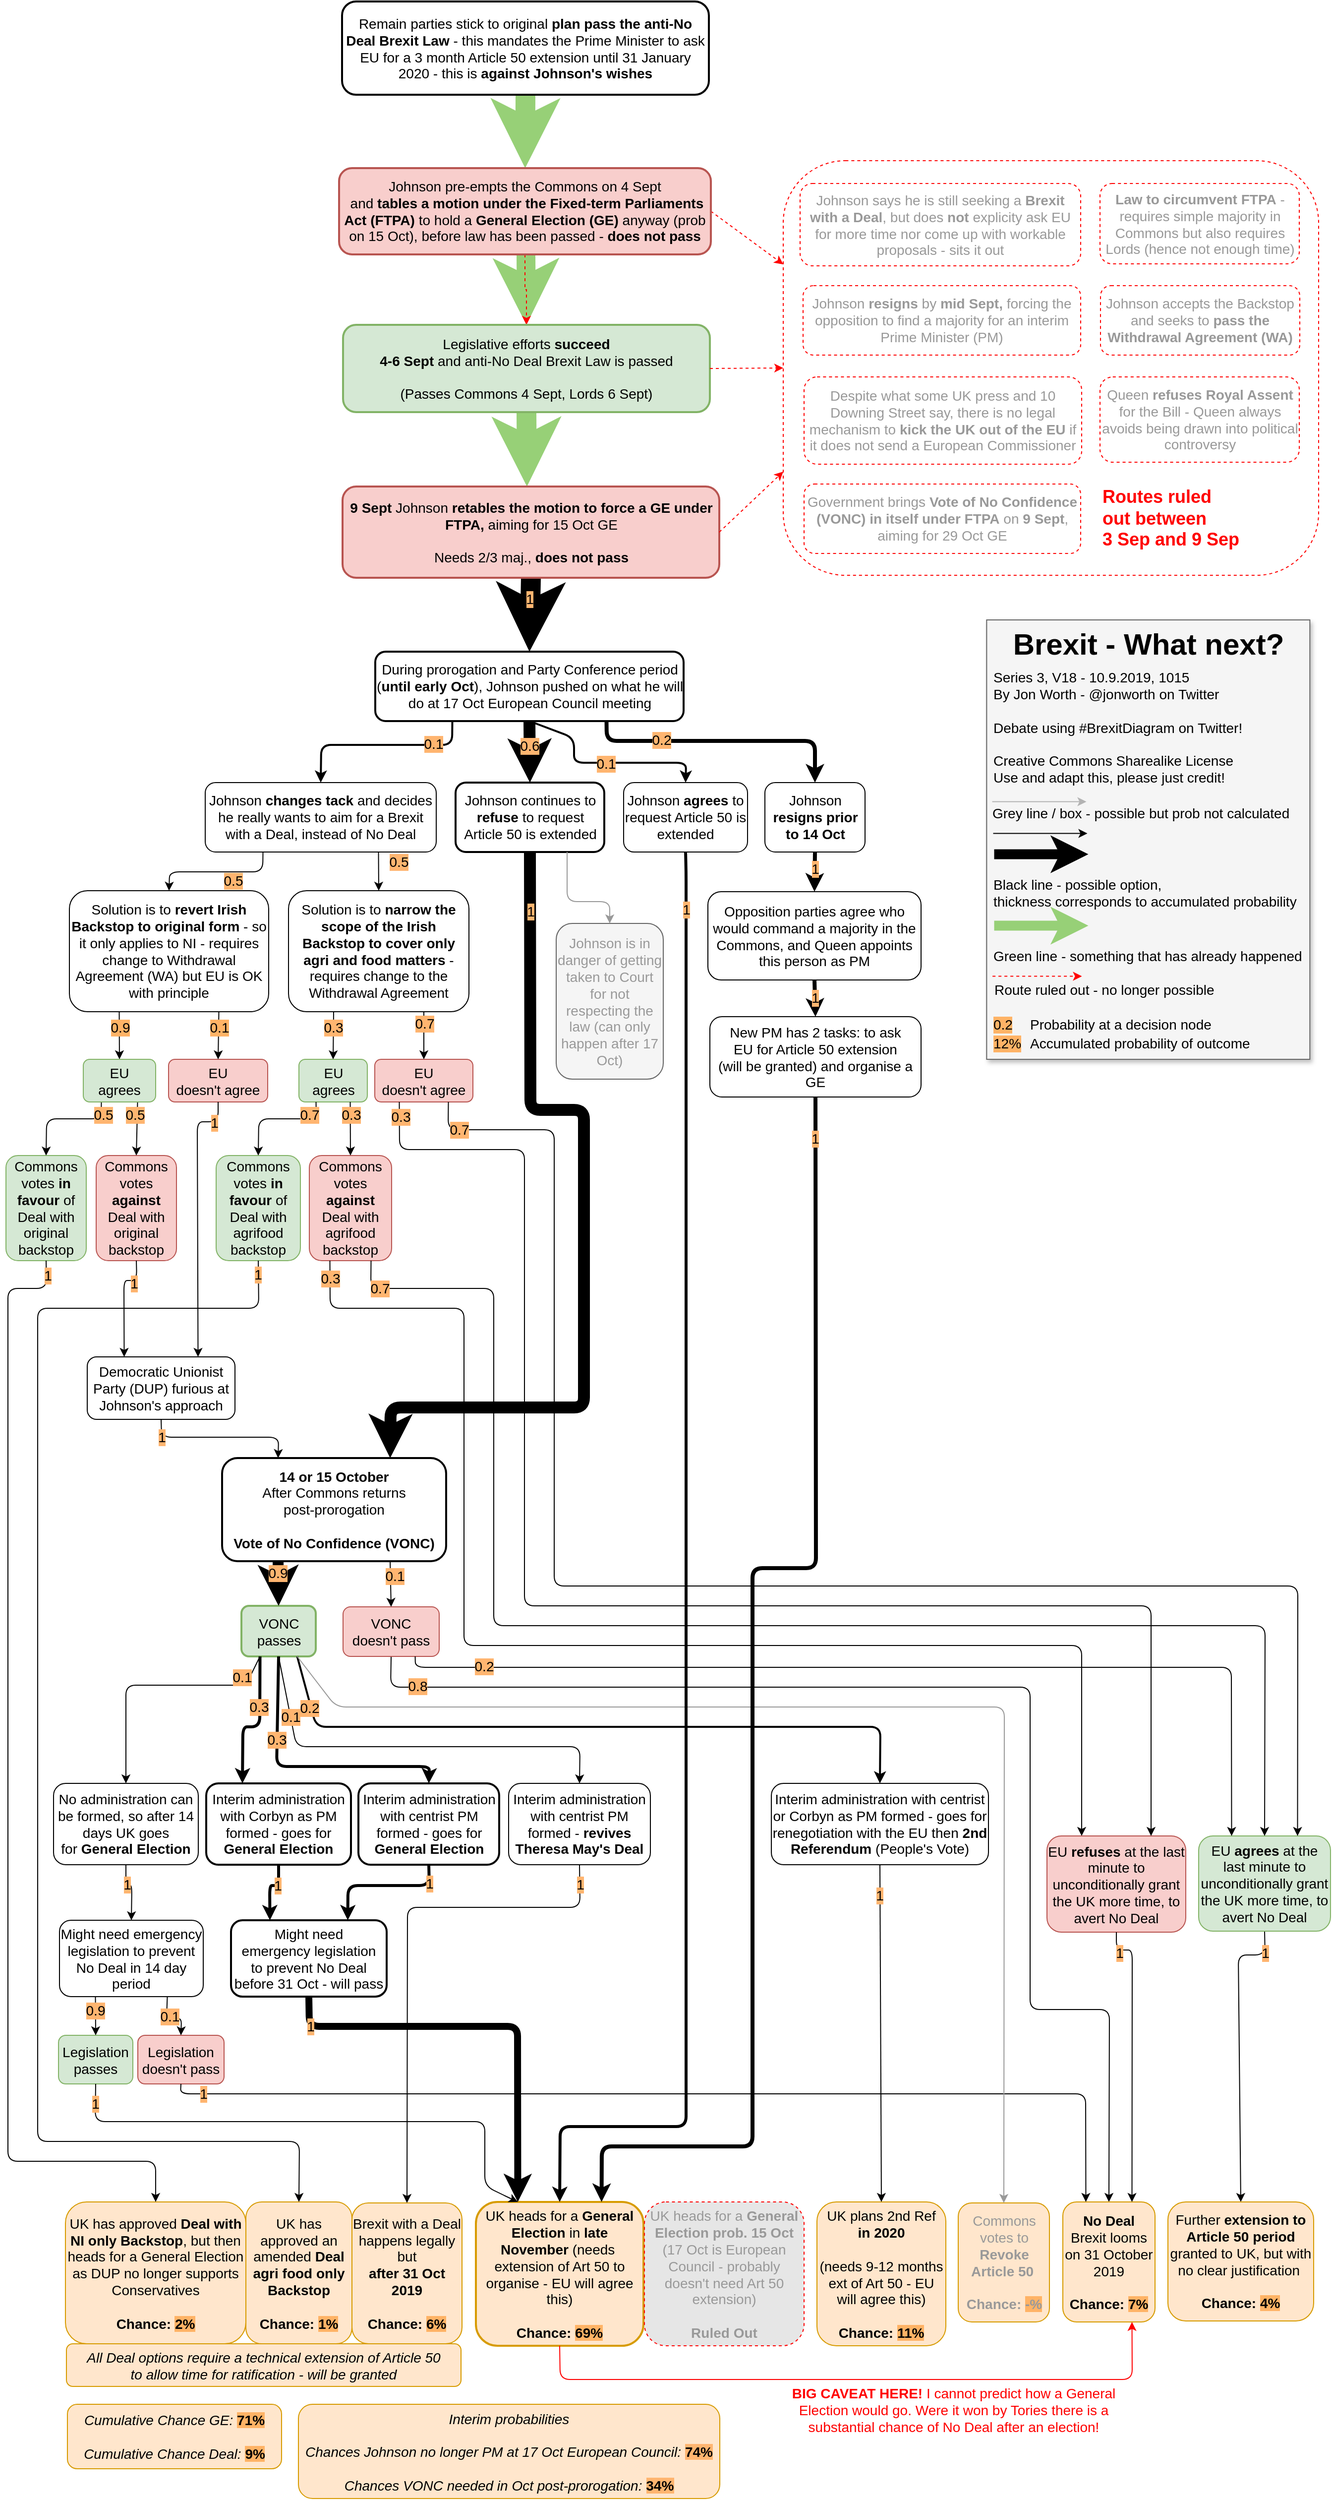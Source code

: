 <mxfile pages="1" version="11.2.5" type="device"><diagram id="lSXVcm9r7wIJ1-dpV6qa" name="Page-1"><mxGraphModel dx="757" dy="513" grid="1" gridSize="10" guides="1" tooltips="1" connect="1" arrows="1" fold="1" page="1" pageScale="1" pageWidth="827" pageHeight="1169" math="0" shadow="0"><root><mxCell id="0"/><mxCell id="1" parent="0"/><mxCell id="B50mKFhqQoo_OIN8L2-L-11" value="" style="endArrow=classic;html=1;strokeColor=#000000;strokeWidth=20;entryX=0.5;entryY=0;entryDx=0;entryDy=0;fontSize=14;exitX=0.5;exitY=1;exitDx=0;exitDy=0;" parent="1" source="8wbT9e71Y-yYrnzdaMmW-62" target="LgOxeEAbFf8Cs8kFusqm-38" edge="1"><mxGeometry width="50" height="50" relative="1" as="geometry"><mxPoint x="620" y="625" as="sourcePoint"/><mxPoint x="795" y="1019" as="targetPoint"/><Array as="points"/></mxGeometry></mxCell><mxCell id="B50mKFhqQoo_OIN8L2-L-14" value="1" style="text;html=1;resizable=0;points=[];align=center;verticalAlign=middle;labelBackgroundColor=#FFB570;fontSize=14;" parent="B50mKFhqQoo_OIN8L2-L-11" vertex="1" connectable="0"><mxGeometry x="-0.289" relative="1" as="geometry"><mxPoint x="-1.5" y="-5" as="offset"/></mxGeometry></mxCell><mxCell id="SMVI8kX6AazfbIFltAT5-12" value="" style="endArrow=classic;html=1;strokeColor=#97D077;strokeWidth=19;entryX=0.5;entryY=0;entryDx=0;entryDy=0;exitX=0.5;exitY=1;exitDx=0;exitDy=0;fontSize=14;" parent="1" target="8wbT9e71Y-yYrnzdaMmW-47" edge="1"><mxGeometry width="50" height="50" relative="1" as="geometry"><mxPoint x="531.5" y="272.5" as="sourcePoint"/><mxPoint x="669" y="493.5" as="targetPoint"/><Array as="points"/></mxGeometry></mxCell><mxCell id="SMVI8kX6AazfbIFltAT5-4" value="" style="endArrow=classic;html=1;strokeColor=#97D077;strokeWidth=20;fontColor=#000000;fontSize=14;exitX=0.5;exitY=1;exitDx=0;exitDy=0;" parent="1" source="8wbT9e71Y-yYrnzdaMmW-8" target="SMVI8kX6AazfbIFltAT5-3" edge="1"><mxGeometry width="50" height="50" relative="1" as="geometry"><mxPoint x="360.5" y="268.5" as="sourcePoint"/><mxPoint x="419.5" y="298.5" as="targetPoint"/><Array as="points"/></mxGeometry></mxCell><mxCell id="wgyVyq-LhQnyZhxP8kF4-16" value="" style="endArrow=classic;html=1;strokeWidth=1;exitX=0.5;exitY=1;exitDx=0;exitDy=0;entryX=0.5;entryY=0;entryDx=0;entryDy=0;fontSize=14;" parent="1" source="ASiiTHzmW-UItn4miQDS-46" target="BL-kFux2TK3ZMEraRpLe-72" edge="1"><mxGeometry width="50" height="50" relative="1" as="geometry"><mxPoint x="772" y="2153" as="sourcePoint"/><mxPoint x="822" y="2103" as="targetPoint"/><Array as="points"><mxPoint x="1277" y="1987"/><mxPoint x="1250" y="1987"/></Array></mxGeometry></mxCell><mxCell id="wgyVyq-LhQnyZhxP8kF4-64" value="1" style="text;html=1;resizable=0;points=[];align=center;verticalAlign=middle;labelBackgroundColor=#FFB570;fontSize=14;" parent="wgyVyq-LhQnyZhxP8kF4-16" vertex="1" connectable="0"><mxGeometry x="-0.905" relative="1" as="geometry"><mxPoint x="-0.5" y="7.5" as="offset"/></mxGeometry></mxCell><mxCell id="ASiiTHzmW-UItn4miQDS-11" value="" style="endArrow=classic;html=1;strokeColor=#97D077;strokeWidth=20;fontColor=#000000;exitX=0.5;exitY=1;exitDx=0;exitDy=0;entryX=0.5;entryY=0;entryDx=0;entryDy=0;fontSize=14;" parent="1" source="8wbT9e71Y-yYrnzdaMmW-47" edge="1"><mxGeometry width="50" height="50" relative="1" as="geometry"><mxPoint x="678" y="760.5" as="sourcePoint"/><mxPoint x="532.5" y="506.5" as="targetPoint"/><Array as="points"/></mxGeometry></mxCell><mxCell id="8wbT9e71Y-yYrnzdaMmW-93" value="" style="endArrow=classic;html=1;strokeColor=#000000;strokeWidth=1;fontColor=#FFB570;entryX=0.5;entryY=0;entryDx=0;entryDy=0;fontSize=14;exitX=0.5;exitY=1;exitDx=0;exitDy=0;" parent="1" source="8wbT9e71Y-yYrnzdaMmW-67" target="7K7P4XBZ72VktKCeOSTk-63" edge="1"><mxGeometry width="50" height="50" relative="1" as="geometry"><mxPoint x="387" y="1625" as="sourcePoint"/><mxPoint x="706" y="2020" as="targetPoint"/><Array as="points"><mxPoint x="395" y="1717"/><mxPoint x="1040" y="1717"/><mxPoint x="1040" y="2042"/><mxPoint x="1120" y="2042"/></Array></mxGeometry></mxCell><mxCell id="8wbT9e71Y-yYrnzdaMmW-123" value="0.8" style="text;html=1;resizable=0;points=[];align=center;verticalAlign=middle;labelBackgroundColor=#FFB570;fontColor=#000000;fontSize=14;" parent="8wbT9e71Y-yYrnzdaMmW-93" vertex="1" connectable="0"><mxGeometry x="-0.876" y="-2" relative="1" as="geometry"><mxPoint x="-21" y="-3" as="offset"/></mxGeometry></mxCell><mxCell id="7K7P4XBZ72VktKCeOSTk-57" value="UK plans 2nd Ref&lt;br&gt;&lt;span style=&quot;font-size: 14px&quot;&gt;&lt;b style=&quot;font-size: 14px&quot;&gt;in 2020&lt;br style=&quot;font-size: 14px&quot;&gt;&lt;/b&gt;&lt;/span&gt;&lt;b style=&quot;font-size: 14px&quot;&gt;&lt;br style=&quot;font-size: 14px&quot;&gt;&lt;/b&gt;(needs 9-12 months ext of Art 50 - EU will agree this)&lt;b style=&quot;font-size: 14px&quot;&gt;&lt;br style=&quot;font-size: 14px&quot;&gt;&lt;/b&gt;&lt;br style=&quot;font-size: 14px&quot;&gt;&lt;b style=&quot;font-size: 14px&quot;&gt;Chance: &lt;span style=&quot;background-color: rgb(255 , 179 , 102) ; font-size: 14px&quot;&gt;11%&lt;/span&gt;&lt;/b&gt;" style="rounded=1;whiteSpace=wrap;html=1;fillColor=#ffe6cc;strokeColor=#d79b00;fontSize=14;" parent="1" vertex="1"><mxGeometry x="825" y="2236" width="130" height="145" as="geometry"/></mxCell><mxCell id="7K7P4XBZ72VktKCeOSTk-63" value="&lt;b style=&quot;font-size: 14px&quot;&gt;No Deal &lt;/b&gt;Brexit looms on 31 October 2019&lt;br style=&quot;font-size: 14px&quot;&gt;&lt;br style=&quot;font-size: 14px&quot;&gt;&lt;b style=&quot;font-size: 14px&quot;&gt;Chance: &lt;span style=&quot;background-color: rgb(255 , 179 , 102) ; font-size: 14px&quot;&gt;7%&lt;/span&gt;&lt;/b&gt;" style="rounded=1;whiteSpace=wrap;html=1;fillColor=#ffe6cc;strokeColor=#d79b00;fontSize=14;" parent="1" vertex="1"><mxGeometry x="1073" y="2236" width="93" height="121" as="geometry"/></mxCell><mxCell id="7K7P4XBZ72VktKCeOSTk-72" value="Brexit with a Deal happens legally but&lt;br style=&quot;font-size: 14px&quot;&gt;&lt;b style=&quot;font-size: 14px&quot;&gt;after&lt;/b&gt;&lt;span style=&quot;font-size: 14px&quot;&gt;&lt;b style=&quot;font-size: 14px&quot;&gt;&amp;nbsp;31 Oct 2019&lt;/b&gt;&lt;/span&gt;&lt;span style=&quot;font-size: 14px&quot;&gt;&lt;br style=&quot;font-size: 14px&quot;&gt;&lt;br style=&quot;font-size: 14px&quot;&gt;&lt;b style=&quot;font-size: 14px&quot;&gt;Chance: &lt;/b&gt;&lt;span style=&quot;font-weight: bold ; background-color: rgb(255 , 179 , 102) ; font-size: 14px&quot;&gt;6%&lt;/span&gt;&lt;br style=&quot;font-size: 14px&quot;&gt;&lt;/span&gt;" style="rounded=1;whiteSpace=wrap;html=1;fillColor=#ffe6cc;strokeColor=#d79b00;fontSize=14;" parent="1" vertex="1"><mxGeometry x="356" y="2237" width="111" height="142" as="geometry"/></mxCell><mxCell id="ezZ561g6iPy63EXMOgBz-5" value="UK heads for a &lt;b style=&quot;font-size: 14px&quot;&gt;General Election &lt;/b&gt;&lt;span style=&quot;font-size: 14px&quot;&gt;i&lt;/span&gt;&lt;span style=&quot;font-size: 14px&quot;&gt;n&lt;/span&gt;&amp;nbsp;&lt;b&gt;late November&lt;/b&gt;&lt;b style=&quot;font-size: 14px&quot;&gt;&amp;nbsp;&lt;/b&gt;(needs&amp;nbsp; extension of Art 50 to organise - EU will agree this)&lt;br style=&quot;font-size: 14px&quot;&gt;&lt;br style=&quot;font-size: 14px&quot;&gt;&lt;b style=&quot;font-size: 14px&quot;&gt;Chance: &lt;span style=&quot;background-color: rgb(255 , 179 , 102) ; font-size: 14px&quot;&gt;69%&lt;/span&gt;&lt;/b&gt;" style="rounded=1;whiteSpace=wrap;html=1;fillColor=#ffe6cc;strokeColor=#d79b00;fontSize=14;strokeWidth=2;" parent="1" vertex="1"><mxGeometry x="481" y="2236" width="169" height="145" as="geometry"/></mxCell><mxCell id="BL-kFux2TK3ZMEraRpLe-72" value="Further &lt;b style=&quot;font-size: 14px&quot;&gt;extension to Article 50 period&lt;/b&gt; granted to UK, but with no clear justification&amp;nbsp;&lt;br style=&quot;font-size: 14px&quot;&gt;&lt;br style=&quot;font-size: 14px&quot;&gt;&lt;b style=&quot;font-size: 14px&quot;&gt;Chance: &lt;span style=&quot;background-color: rgb(255 , 179 , 102) ; font-size: 14px&quot;&gt;4%&lt;/span&gt;&lt;/b&gt;" style="rounded=1;whiteSpace=wrap;html=1;fillColor=#ffe6cc;strokeColor=#d79b00;fontSize=14;" parent="1" vertex="1"><mxGeometry x="1179" y="2236" width="147" height="120" as="geometry"/></mxCell><mxCell id="0ZxB78aHKAC87hzvvOJA-35" value="Solution is to &lt;b style=&quot;font-size: 14px&quot;&gt;revert Irish Backstop to original form&lt;/b&gt; - so it only applies to NI - requires change to Withdrawal Agreement (WA) but EU is OK with principle" style="rounded=1;whiteSpace=wrap;html=1;fontSize=14;" parent="1" vertex="1"><mxGeometry x="71" y="914" width="201" height="122" as="geometry"/></mxCell><mxCell id="0ZxB78aHKAC87hzvvOJA-40" value="EU&lt;br&gt;doesn't agree" style="rounded=1;whiteSpace=wrap;html=1;fillColor=#f8cecc;strokeColor=#b85450;fontSize=14;" parent="1" vertex="1"><mxGeometry x="171" y="1084" width="100" height="43" as="geometry"/></mxCell><mxCell id="0ZxB78aHKAC87hzvvOJA-42" value="" style="endArrow=classic;html=1;strokeWidth=1;entryX=0.5;entryY=0;entryDx=0;entryDy=0;exitX=0.75;exitY=1;exitDx=0;exitDy=0;fontSize=14;" parent="1" source="0ZxB78aHKAC87hzvvOJA-35" target="0ZxB78aHKAC87hzvvOJA-40" edge="1"><mxGeometry width="50" height="50" relative="1" as="geometry"><mxPoint x="179" y="1056" as="sourcePoint"/><mxPoint x="123" y="1079" as="targetPoint"/><Array as="points"/></mxGeometry></mxCell><mxCell id="0ZxB78aHKAC87hzvvOJA-43" value="0.1" style="text;html=1;resizable=0;points=[];align=center;verticalAlign=middle;labelBackgroundColor=#FFB366;fontSize=14;" parent="0ZxB78aHKAC87hzvvOJA-42" vertex="1" connectable="0"><mxGeometry x="-0.363" relative="1" as="geometry"><mxPoint as="offset"/></mxGeometry></mxCell><mxCell id="0ZxB78aHKAC87hzvvOJA-44" value="" style="endArrow=classic;html=1;strokeWidth=1;entryX=0.5;entryY=0;entryDx=0;entryDy=0;exitX=0.25;exitY=1;exitDx=0;exitDy=0;fontSize=14;" parent="1" source="0ZxB78aHKAC87hzvvOJA-35" target="0ZxB78aHKAC87hzvvOJA-41" edge="1"><mxGeometry width="50" height="50" relative="1" as="geometry"><mxPoint x="179" y="1046" as="sourcePoint"/><mxPoint x="224" y="1079" as="targetPoint"/><Array as="points"/></mxGeometry></mxCell><mxCell id="0ZxB78aHKAC87hzvvOJA-45" value="0.9" style="text;html=1;resizable=0;points=[];align=center;verticalAlign=middle;labelBackgroundColor=#FFB366;fontSize=14;" parent="0ZxB78aHKAC87hzvvOJA-44" vertex="1" connectable="0"><mxGeometry x="-0.327" relative="1" as="geometry"><mxPoint as="offset"/></mxGeometry></mxCell><mxCell id="0ZxB78aHKAC87hzvvOJA-47" value="Democratic Unionist Party (DUP) furious at Johnson's approach" style="rounded=1;whiteSpace=wrap;html=1;fontSize=14;" parent="1" vertex="1"><mxGeometry x="89" y="1384" width="149" height="63" as="geometry"/></mxCell><mxCell id="0ZxB78aHKAC87hzvvOJA-49" value="" style="endArrow=classic;html=1;strokeColor=#000000;strokeWidth=1;entryX=0.75;entryY=0;entryDx=0;entryDy=0;exitX=0.5;exitY=1;exitDx=0;exitDy=0;fontSize=14;" parent="1" source="0ZxB78aHKAC87hzvvOJA-40" target="0ZxB78aHKAC87hzvvOJA-47" edge="1"><mxGeometry width="50" height="50" relative="1" as="geometry"><mxPoint x="135.5" y="1260" as="sourcePoint"/><mxPoint x="200.75" y="1358" as="targetPoint"/><Array as="points"><mxPoint x="221" y="1147"/><mxPoint x="200" y="1147"/></Array></mxGeometry></mxCell><mxCell id="0ZxB78aHKAC87hzvvOJA-61" value="1" style="text;html=1;resizable=0;points=[];align=center;verticalAlign=middle;labelBackgroundColor=#FFB570;fontSize=14;" parent="0ZxB78aHKAC87hzvvOJA-49" vertex="1" connectable="0"><mxGeometry x="-0.827" y="1" relative="1" as="geometry"><mxPoint as="offset"/></mxGeometry></mxCell><mxCell id="0ZxB78aHKAC87hzvvOJA-50" value="Commons votes &lt;b style=&quot;font-size: 14px;&quot;&gt;in favour&lt;/b&gt; of Deal with original backstop" style="rounded=1;whiteSpace=wrap;html=1;fontSize=14;fillColor=#d5e8d4;strokeColor=#82b366;" parent="1" vertex="1"><mxGeometry x="7" y="1181" width="81" height="106" as="geometry"/></mxCell><mxCell id="0ZxB78aHKAC87hzvvOJA-51" value="Commons votes &lt;b style=&quot;font-size: 14px;&quot;&gt;against&lt;/b&gt; Deal with original backstop" style="rounded=1;whiteSpace=wrap;html=1;fontSize=14;fillColor=#f8cecc;strokeColor=#b85450;" parent="1" vertex="1"><mxGeometry x="98" y="1181" width="81" height="106" as="geometry"/></mxCell><mxCell id="0ZxB78aHKAC87hzvvOJA-52" value="" style="endArrow=classic;html=1;strokeColor=#000000;strokeWidth=1;exitX=0.25;exitY=1;exitDx=0;exitDy=0;entryX=0.5;entryY=0;entryDx=0;entryDy=0;fontSize=14;" parent="1" source="0ZxB78aHKAC87hzvvOJA-41" target="0ZxB78aHKAC87hzvvOJA-50" edge="1"><mxGeometry width="50" height="50" relative="1" as="geometry"><mxPoint x="-70" y="1210" as="sourcePoint"/><mxPoint x="-20" y="1160" as="targetPoint"/><Array as="points"><mxPoint x="103" y="1144"/><mxPoint x="48" y="1144"/></Array></mxGeometry></mxCell><mxCell id="0ZxB78aHKAC87hzvvOJA-59" value="0.5" style="text;html=1;resizable=0;points=[];align=center;verticalAlign=middle;labelBackgroundColor=#FFB570;fontSize=14;" parent="0ZxB78aHKAC87hzvvOJA-52" vertex="1" connectable="0"><mxGeometry x="-0.734" relative="1" as="geometry"><mxPoint x="2" y="-2" as="offset"/></mxGeometry></mxCell><mxCell id="0ZxB78aHKAC87hzvvOJA-53" value="" style="endArrow=classic;html=1;strokeColor=#000000;strokeWidth=1;exitX=0.75;exitY=1;exitDx=0;exitDy=0;entryX=0.5;entryY=0;entryDx=0;entryDy=0;fontSize=14;" parent="1" source="0ZxB78aHKAC87hzvvOJA-41" target="0ZxB78aHKAC87hzvvOJA-51" edge="1"><mxGeometry width="50" height="50" relative="1" as="geometry"><mxPoint x="-0.25" y="1060.5" as="sourcePoint"/><mxPoint x="-22" y="1300" as="targetPoint"/><Array as="points"/></mxGeometry></mxCell><mxCell id="0ZxB78aHKAC87hzvvOJA-60" value="0.5" style="text;html=1;resizable=0;points=[];align=center;verticalAlign=middle;labelBackgroundColor=#FFB570;fontSize=14;" parent="0ZxB78aHKAC87hzvvOJA-53" vertex="1" connectable="0"><mxGeometry x="-0.749" y="-1" relative="1" as="geometry"><mxPoint x="-1.5" y="5.5" as="offset"/></mxGeometry></mxCell><mxCell id="0ZxB78aHKAC87hzvvOJA-54" value="UK has approved &lt;b&gt;Deal with NI only Backstop&lt;/b&gt;, but then heads for a General Election as DUP no longer supports Conservatives&lt;br style=&quot;font-size: 14px&quot;&gt;&lt;br style=&quot;font-size: 14px&quot;&gt;&lt;b style=&quot;font-size: 14px&quot;&gt;Chance:&amp;nbsp;&lt;span style=&quot;background-color: rgb(255 , 179 , 102) ; font-size: 14px&quot;&gt;2%&lt;/span&gt;&lt;/b&gt;" style="rounded=1;whiteSpace=wrap;html=1;fillColor=#ffe6cc;strokeColor=#d79b00;fontSize=14;" parent="1" vertex="1"><mxGeometry x="67" y="2236" width="182" height="143" as="geometry"/></mxCell><mxCell id="0ZxB78aHKAC87hzvvOJA-57" value="" style="endArrow=classic;html=1;strokeColor=#000000;strokeWidth=1;entryX=0.25;entryY=0;entryDx=0;entryDy=0;exitX=0.5;exitY=1;exitDx=0;exitDy=0;fontSize=14;" parent="1" source="0ZxB78aHKAC87hzvvOJA-51" target="0ZxB78aHKAC87hzvvOJA-47" edge="1"><mxGeometry width="50" height="50" relative="1" as="geometry"><mxPoint x="317" y="985" as="sourcePoint"/><mxPoint x="126.25" y="1358" as="targetPoint"/><Array as="points"><mxPoint x="139" y="1307"/><mxPoint x="126" y="1307"/></Array></mxGeometry></mxCell><mxCell id="0ZxB78aHKAC87hzvvOJA-70" value="1" style="text;html=1;resizable=0;points=[];align=center;verticalAlign=middle;labelBackgroundColor=#FFB570;fontSize=14;" parent="0ZxB78aHKAC87hzvvOJA-57" vertex="1" connectable="0"><mxGeometry x="-0.576" y="3" relative="1" as="geometry"><mxPoint as="offset"/></mxGeometry></mxCell><mxCell id="0ZxB78aHKAC87hzvvOJA-58" value="" style="endArrow=classic;html=1;strokeColor=#000000;strokeWidth=1;entryX=0.5;entryY=0;entryDx=0;entryDy=0;exitX=0.5;exitY=1;exitDx=0;exitDy=0;fontSize=14;" parent="1" source="0ZxB78aHKAC87hzvvOJA-50" target="0ZxB78aHKAC87hzvvOJA-54" edge="1"><mxGeometry width="50" height="50" relative="1" as="geometry"><mxPoint x="136" y="1268" as="sourcePoint"/><mxPoint x="183" y="1318" as="targetPoint"/><Array as="points"><mxPoint x="48" y="1315"/><mxPoint x="9" y="1315"/><mxPoint x="9" y="2195"/><mxPoint x="158" y="2195"/></Array></mxGeometry></mxCell><mxCell id="0ZxB78aHKAC87hzvvOJA-69" value="1" style="text;html=1;resizable=0;points=[];align=center;verticalAlign=middle;labelBackgroundColor=#FFB570;fontSize=14;" parent="0ZxB78aHKAC87hzvvOJA-58" vertex="1" connectable="0"><mxGeometry x="-0.974" y="1" relative="1" as="geometry"><mxPoint as="offset"/></mxGeometry></mxCell><mxCell id="0ZxB78aHKAC87hzvvOJA-41" value="EU&lt;br&gt;agrees" style="rounded=1;whiteSpace=wrap;html=1;fillColor=#d5e8d4;strokeColor=#82b366;fontSize=14;" parent="1" vertex="1"><mxGeometry x="85" y="1084" width="73" height="43" as="geometry"/></mxCell><mxCell id="0ZxB78aHKAC87hzvvOJA-66" value="&lt;i style=&quot;font-size: 14px&quot;&gt;Cumulative Chance GE:&lt;/i&gt;&lt;b style=&quot;font-size: 14px&quot;&gt;&amp;nbsp;&lt;span style=&quot;background-color: rgb(255 , 179 , 102) ; font-size: 14px&quot;&gt;71%&lt;br style=&quot;font-size: 14px&quot;&gt;&lt;/span&gt;&lt;/b&gt;&lt;i style=&quot;font-size: 14px&quot;&gt;&lt;br&gt;Cumulative Chance Deal:&lt;/i&gt;&lt;b style=&quot;font-size: 14px&quot;&gt;&amp;nbsp;&lt;/b&gt;&lt;span style=&quot;font-weight: bold ; background-color: rgb(255 , 179 , 102) ; font-size: 14px&quot;&gt;9%&lt;/span&gt;&lt;i style=&quot;font-size: 14px&quot;&gt;&lt;br style=&quot;font-size: 14px&quot;&gt;&lt;/i&gt;" style="rounded=1;whiteSpace=wrap;html=1;fillColor=#ffe6cc;strokeColor=#d79b00;fontSize=14;" parent="1" vertex="1"><mxGeometry x="69" y="2440" width="216" height="65" as="geometry"/></mxCell><mxCell id="8wbT9e71Y-yYrnzdaMmW-8" value="Remain parties stick to original &lt;b style=&quot;font-size: 14px&quot;&gt;plan pass the anti-No Deal Brexit Law&lt;/b&gt; - this mandates the Prime Minister to ask EU for a 3 month Article 50 extension until 31 January 2020 - this is &lt;b&gt;against Johnson's wishes&lt;/b&gt;" style="rounded=1;whiteSpace=wrap;html=1;fontSize=14;strokeWidth=2;" parent="1" vertex="1"><mxGeometry x="346" y="17.5" width="370" height="94" as="geometry"/></mxCell><mxCell id="8wbT9e71Y-yYrnzdaMmW-62" value="&lt;b&gt;9 Sept&lt;/b&gt; Johnson &lt;b style=&quot;font-size: 14px&quot;&gt;retables the motion to force a GE under FTPA&lt;/b&gt;&lt;b style=&quot;font-size: 14px&quot;&gt;, &lt;/b&gt;&lt;span style=&quot;font-size: 14px&quot;&gt;aiming for 15 Oct GE&lt;br&gt;&lt;br&gt;Needs 2/3 maj.,&amp;nbsp;&lt;b&gt;does not pass&lt;/b&gt;&lt;br style=&quot;font-size: 14px&quot;&gt;&lt;/span&gt;" style="rounded=1;whiteSpace=wrap;html=1;fontSize=14;strokeWidth=2;fillColor=#f8cecc;strokeColor=#b85450;" parent="1" vertex="1"><mxGeometry x="346.5" y="506.5" width="380" height="92" as="geometry"/></mxCell><mxCell id="8wbT9e71Y-yYrnzdaMmW-65" value="&lt;b style=&quot;font-size: 14px&quot;&gt;14 or 15 October&lt;br style=&quot;font-size: 14px&quot;&gt;&lt;/b&gt;After Commons returns&lt;br&gt;post-prorogation&lt;br&gt;&lt;br style=&quot;font-size: 14px&quot;&gt;&lt;b&gt;Vote of No Confidence (VONC)&lt;/b&gt;" style="rounded=1;whiteSpace=wrap;html=1;fontSize=14;strokeWidth=2;" parent="1" vertex="1"><mxGeometry x="225" y="1486" width="226" height="104" as="geometry"/></mxCell><mxCell id="8wbT9e71Y-yYrnzdaMmW-66" value="VONC passes" style="rounded=1;whiteSpace=wrap;html=1;fillColor=#d5e8d4;strokeColor=#82b366;fontSize=14;strokeWidth=2;" parent="1" vertex="1"><mxGeometry x="244.5" y="1635" width="75" height="51" as="geometry"/></mxCell><mxCell id="8wbT9e71Y-yYrnzdaMmW-67" value="VONC&lt;br&gt;doesn't pass" style="rounded=1;whiteSpace=wrap;html=1;fillColor=#f8cecc;strokeColor=#b85450;fontSize=14;" parent="1" vertex="1"><mxGeometry x="347" y="1636" width="97" height="50" as="geometry"/></mxCell><mxCell id="8wbT9e71Y-yYrnzdaMmW-68" value="" style="endArrow=classic;html=1;strokeColor=#000000;strokeWidth=1;exitX=0.75;exitY=1;exitDx=0;exitDy=0;entryX=0.5;entryY=0;entryDx=0;entryDy=0;fontSize=14;" parent="1" source="8wbT9e71Y-yYrnzdaMmW-65" target="8wbT9e71Y-yYrnzdaMmW-67" edge="1"><mxGeometry width="50" height="50" relative="1" as="geometry"><mxPoint x="296.5" y="1850.389" as="sourcePoint"/><mxPoint x="346.5" y="1800.389" as="targetPoint"/><Array as="points"/></mxGeometry></mxCell><mxCell id="8wbT9e71Y-yYrnzdaMmW-69" value="0.1" style="text;html=1;resizable=0;points=[];align=center;verticalAlign=middle;labelBackgroundColor=#FFB570;fontSize=14;" parent="8wbT9e71Y-yYrnzdaMmW-68" vertex="1" connectable="0"><mxGeometry x="-0.254" y="-2" relative="1" as="geometry"><mxPoint x="5.5" y="-2" as="offset"/></mxGeometry></mxCell><mxCell id="8wbT9e71Y-yYrnzdaMmW-70" value="" style="endArrow=classic;html=1;strokeColor=#000000;strokeWidth=11;exitX=0.25;exitY=1;exitDx=0;exitDy=0;entryX=0.5;entryY=0;entryDx=0;entryDy=0;fontSize=14;" parent="1" source="8wbT9e71Y-yYrnzdaMmW-65" target="8wbT9e71Y-yYrnzdaMmW-66" edge="1"><mxGeometry width="50" height="50" relative="1" as="geometry"><mxPoint x="347.25" y="1650.389" as="sourcePoint"/><mxPoint x="418" y="1678.389" as="targetPoint"/><Array as="points"/></mxGeometry></mxCell><mxCell id="8wbT9e71Y-yYrnzdaMmW-71" value="0.9" style="text;html=1;resizable=0;points=[];align=center;verticalAlign=middle;labelBackgroundColor=#FFB570;fontSize=14;" parent="8wbT9e71Y-yYrnzdaMmW-70" vertex="1" connectable="0"><mxGeometry x="-0.483" y="-1" relative="1" as="geometry"><mxPoint as="offset"/></mxGeometry></mxCell><mxCell id="8wbT9e71Y-yYrnzdaMmW-103" value="" style="endArrow=classic;html=1;strokeColor=#000000;strokeWidth=1;fontColor=#000000;entryX=0.25;entryY=0;entryDx=0;entryDy=0;fontSize=14;exitX=0.5;exitY=1;exitDx=0;exitDy=0;" parent="1" source="0ZxB78aHKAC87hzvvOJA-47" target="8wbT9e71Y-yYrnzdaMmW-65" edge="1"><mxGeometry width="50" height="50" relative="1" as="geometry"><mxPoint x="163.5" y="1341" as="sourcePoint"/><mxPoint x="412" y="1637" as="targetPoint"/><Array as="points"><mxPoint x="164" y="1465"/><mxPoint x="282" y="1465"/></Array></mxGeometry></mxCell><mxCell id="8wbT9e71Y-yYrnzdaMmW-129" value="1" style="text;html=1;resizable=0;points=[];align=center;verticalAlign=middle;labelBackgroundColor=#FFB570;fontColor=#000000;fontSize=14;" parent="8wbT9e71Y-yYrnzdaMmW-103" vertex="1" connectable="0"><mxGeometry x="-0.86" y="-2" relative="1" as="geometry"><mxPoint x="2" y="7" as="offset"/></mxGeometry></mxCell><mxCell id="-vOMmekHQ_xhAw18Fmwu-6" value="Commons votes to &lt;b style=&quot;font-size: 14px;&quot;&gt;Revoke Article 50&lt;/b&gt;&amp;nbsp;&lt;br style=&quot;font-size: 14px;&quot;&gt;&lt;br style=&quot;font-size: 14px;&quot;&gt;&lt;b style=&quot;font-size: 14px;&quot;&gt;Chance: &lt;span style=&quot;background-color: rgb(255, 179, 102); font-size: 14px;&quot;&gt;-%&lt;/span&gt;&lt;/b&gt;" style="rounded=1;whiteSpace=wrap;html=1;fillColor=#ffe6cc;strokeColor=#d79b00;fontSize=14;fontColor=#999999;" parent="1" vertex="1"><mxGeometry x="967.5" y="2237" width="92" height="120" as="geometry"/></mxCell><mxCell id="-vOMmekHQ_xhAw18Fmwu-13" value="&lt;b style=&quot;font-size: 14px&quot;&gt;BIG CAVEAT HERE!&lt;/b&gt; I cannot predict how a General Election would go. Were it won by Tories there is a substantial chance of No Deal after an election!" style="text;html=1;strokeColor=none;fillColor=none;align=center;verticalAlign=middle;whiteSpace=wrap;rounded=0;labelBackgroundColor=none;fontSize=14;fontColor=#FF0000;" parent="1" vertex="1"><mxGeometry x="780" y="2436" width="366" height="20" as="geometry"/></mxCell><mxCell id="ASiiTHzmW-UItn4miQDS-7" value="" style="endArrow=classic;html=1;strokeColor=#000000;strokeWidth=1;fontColor=#000000;entryX=0.5;entryY=0;entryDx=0;entryDy=0;fontSize=14;exitX=0.25;exitY=1;exitDx=0;exitDy=0;" parent="1" source="LgOxeEAbFf8Cs8kFusqm-24" target="0ZxB78aHKAC87hzvvOJA-35" edge="1"><mxGeometry width="50" height="50" relative="1" as="geometry"><mxPoint x="310" y="832" as="sourcePoint"/><mxPoint x="662" y="856" as="targetPoint"/><Array as="points"><mxPoint x="266" y="895"/><mxPoint x="172" y="895"/></Array></mxGeometry></mxCell><mxCell id="ASiiTHzmW-UItn4miQDS-36" value="0.5" style="text;html=1;resizable=0;points=[];align=center;verticalAlign=middle;labelBackgroundColor=#FFB570;fontColor=#000000;fontSize=14;" parent="ASiiTHzmW-UItn4miQDS-7" vertex="1" connectable="0"><mxGeometry x="-0.687" y="-19" relative="1" as="geometry"><mxPoint x="-29" y="28" as="offset"/></mxGeometry></mxCell><mxCell id="ASiiTHzmW-UItn4miQDS-12" value="" style="endArrow=classic;html=1;strokeColor=#FF0000;strokeWidth=1;fontColor=#000000;fontSize=14;dashed=1;exitX=1;exitY=0.5;exitDx=0;exitDy=0;entryX=0;entryY=0.25;entryDx=0;entryDy=0;" parent="1" source="SMVI8kX6AazfbIFltAT5-3" target="YfckrXQN4hRBHPm5VblS-3" edge="1"><mxGeometry width="50" height="50" relative="1" as="geometry"><mxPoint x="847" y="102" as="sourcePoint"/><mxPoint x="993" y="24" as="targetPoint"/><Array as="points"/></mxGeometry></mxCell><mxCell id="ASiiTHzmW-UItn4miQDS-46" value="EU &lt;b style=&quot;font-size: 14px;&quot;&gt;agrees&amp;nbsp;&lt;/b&gt;at the last minute to unconditionally grant the UK more time, to avert No Deal" style="rounded=1;whiteSpace=wrap;html=1;fontSize=14;fillColor=#d5e8d4;strokeColor=#82b366;" parent="1" vertex="1"><mxGeometry x="1210" y="1867" width="133" height="96" as="geometry"/></mxCell><mxCell id="wgyVyq-LhQnyZhxP8kF4-26" value="Interim administration with centrist or Corbyn as PM formed - goes for renegotiation with the EU then &lt;b&gt;2nd Referendum&lt;/b&gt; (&lt;span style=&quot;font-size: 14px&quot;&gt;People's Vote)&lt;/span&gt;" style="rounded=1;whiteSpace=wrap;html=1;fontSize=14;" parent="1" vertex="1"><mxGeometry x="779" y="1814" width="219" height="82" as="geometry"/></mxCell><mxCell id="wgyVyq-LhQnyZhxP8kF4-27" value="Interim administration with Corbyn as PM formed - goes for &lt;b style=&quot;font-size: 14px;&quot;&gt;General Election&lt;/b&gt;" style="rounded=1;whiteSpace=wrap;html=1;fontSize=14;strokeWidth=2;" parent="1" vertex="1"><mxGeometry x="209" y="1814" width="146" height="82" as="geometry"/></mxCell><mxCell id="wgyVyq-LhQnyZhxP8kF4-28" value="No administration can be formed, so after 14 days UK goes for&amp;nbsp;&lt;b style=&quot;font-size: 14px;&quot;&gt;General Election&lt;/b&gt;" style="rounded=1;whiteSpace=wrap;html=1;fontSize=14;" parent="1" vertex="1"><mxGeometry x="55" y="1814" width="146" height="82" as="geometry"/></mxCell><mxCell id="wgyVyq-LhQnyZhxP8kF4-29" value="Might need&lt;br&gt;emergency legislation&lt;br&gt;to prevent No Deal before 31 Oct - will pass" style="rounded=1;whiteSpace=wrap;html=1;fontSize=14;strokeWidth=2;" parent="1" vertex="1"><mxGeometry x="234" y="1952" width="157" height="77" as="geometry"/></mxCell><mxCell id="wgyVyq-LhQnyZhxP8kF4-30" value="Might need emergency legislation to prevent No Deal in 14 day period" style="rounded=1;whiteSpace=wrap;html=1;fontSize=14;" parent="1" vertex="1"><mxGeometry x="61" y="1952" width="145" height="77" as="geometry"/></mxCell><mxCell id="wgyVyq-LhQnyZhxP8kF4-31" value="" style="endArrow=classic;html=1;strokeWidth=7;fontSize=14;exitX=0.5;exitY=1;exitDx=0;exitDy=0;entryX=0.25;entryY=0;entryDx=0;entryDy=0;" parent="1" source="wgyVyq-LhQnyZhxP8kF4-29" target="ezZ561g6iPy63EXMOgBz-5" edge="1"><mxGeometry width="50" height="50" relative="1" as="geometry"><mxPoint x="292" y="2090" as="sourcePoint"/><mxPoint x="342" y="2040" as="targetPoint"/><Array as="points"><mxPoint x="313" y="2059"/><mxPoint x="523" y="2059"/></Array></mxGeometry></mxCell><mxCell id="wgyVyq-LhQnyZhxP8kF4-62" value="1" style="text;html=1;resizable=0;points=[];align=center;verticalAlign=middle;labelBackgroundColor=#FFB570;fontSize=14;" parent="wgyVyq-LhQnyZhxP8kF4-31" vertex="1" connectable="0"><mxGeometry x="-0.81" y="-2" relative="1" as="geometry"><mxPoint x="-8.5" y="-2" as="offset"/></mxGeometry></mxCell><mxCell id="wgyVyq-LhQnyZhxP8kF4-33" value="Legislation passes" style="rounded=1;whiteSpace=wrap;html=1;fillColor=#d5e8d4;strokeColor=#82b366;fontSize=14;" parent="1" vertex="1"><mxGeometry x="60" y="2068" width="75" height="49" as="geometry"/></mxCell><mxCell id="wgyVyq-LhQnyZhxP8kF4-34" value="Legislation doesn't pass" style="rounded=1;whiteSpace=wrap;html=1;fillColor=#f8cecc;strokeColor=#b85450;fontSize=14;" parent="1" vertex="1"><mxGeometry x="140" y="2068" width="87" height="49" as="geometry"/></mxCell><mxCell id="wgyVyq-LhQnyZhxP8kF4-35" value="0.9" style="endArrow=classic;html=1;strokeWidth=1;fontSize=14;entryX=0.5;entryY=0;entryDx=0;entryDy=0;labelBackgroundColor=#FFB570;exitX=0.25;exitY=1;exitDx=0;exitDy=0;" parent="1" source="wgyVyq-LhQnyZhxP8kF4-30" target="wgyVyq-LhQnyZhxP8kF4-33" edge="1"><mxGeometry x="-0.256" width="50" height="50" relative="1" as="geometry"><mxPoint x="139" y="2041" as="sourcePoint"/><mxPoint x="212" y="2125" as="targetPoint"/><mxPoint as="offset"/></mxGeometry></mxCell><mxCell id="wgyVyq-LhQnyZhxP8kF4-36" value="" style="endArrow=classic;html=1;strokeWidth=1;fontSize=14;entryX=0.5;entryY=0;entryDx=0;entryDy=0;exitX=0.75;exitY=1;exitDx=0;exitDy=0;" parent="1" source="wgyVyq-LhQnyZhxP8kF4-30" target="wgyVyq-LhQnyZhxP8kF4-34" edge="1"><mxGeometry width="50" height="50" relative="1" as="geometry"><mxPoint x="149" y="2031" as="sourcePoint"/><mxPoint x="212" y="2145" as="targetPoint"/><Array as="points"><mxPoint x="169" y="2051"/><mxPoint x="184" y="2051"/></Array></mxGeometry></mxCell><mxCell id="wgyVyq-LhQnyZhxP8kF4-61" value="0.1" style="text;html=1;resizable=0;points=[];align=center;verticalAlign=middle;labelBackgroundColor=#FFB570;fontSize=14;" parent="wgyVyq-LhQnyZhxP8kF4-36" vertex="1" connectable="0"><mxGeometry x="-0.424" y="8" relative="1" as="geometry"><mxPoint x="-5.5" y="4" as="offset"/></mxGeometry></mxCell><mxCell id="wgyVyq-LhQnyZhxP8kF4-37" value="" style="endArrow=classic;html=1;strokeWidth=1;fontSize=14;exitX=0.5;exitY=1;exitDx=0;exitDy=0;entryX=0.25;entryY=0;entryDx=0;entryDy=0;" parent="1" source="wgyVyq-LhQnyZhxP8kF4-33" target="ezZ561g6iPy63EXMOgBz-5" edge="1"><mxGeometry width="50" height="50" relative="1" as="geometry"><mxPoint x="192" y="2150" as="sourcePoint"/><mxPoint x="242" y="2100" as="targetPoint"/><Array as="points"><mxPoint x="97" y="2155"/><mxPoint x="490" y="2155"/><mxPoint x="490" y="2220"/></Array></mxGeometry></mxCell><mxCell id="FcLZAQqUf8GhldnFBNfw-13" value="1" style="text;html=1;resizable=0;points=[];align=center;verticalAlign=middle;labelBackgroundColor=#FFB570;fontSize=14;" parent="wgyVyq-LhQnyZhxP8kF4-37" vertex="1" connectable="0"><mxGeometry x="-0.927" relative="1" as="geometry"><mxPoint as="offset"/></mxGeometry></mxCell><mxCell id="wgyVyq-LhQnyZhxP8kF4-38" value="" style="endArrow=classic;html=1;strokeWidth=1;fontSize=14;entryX=0.5;entryY=0;entryDx=0;entryDy=0;exitX=0.5;exitY=1;exitDx=0;exitDy=0;" parent="1" source="wgyVyq-LhQnyZhxP8kF4-28" target="wgyVyq-LhQnyZhxP8kF4-30" edge="1"><mxGeometry width="50" height="50" relative="1" as="geometry"><mxPoint x="133" y="1942" as="sourcePoint"/><mxPoint x="134" y="1984" as="targetPoint"/><Array as="points"><mxPoint x="128" y="1917"/><mxPoint x="134" y="1917"/></Array></mxGeometry></mxCell><mxCell id="wgyVyq-LhQnyZhxP8kF4-58" value="1" style="text;html=1;resizable=0;points=[];align=center;verticalAlign=middle;labelBackgroundColor=#FFB570;fontSize=14;" parent="wgyVyq-LhQnyZhxP8kF4-38" vertex="1" connectable="0"><mxGeometry x="-0.283" y="1" relative="1" as="geometry"><mxPoint as="offset"/></mxGeometry></mxCell><mxCell id="wgyVyq-LhQnyZhxP8kF4-39" value="Interim administration with centrist PM formed - goes for &lt;b style=&quot;font-size: 14px;&quot;&gt;General Election&lt;/b&gt;" style="rounded=1;whiteSpace=wrap;html=1;fontSize=14;strokeWidth=2;" parent="1" vertex="1"><mxGeometry x="362.5" y="1814" width="142" height="82" as="geometry"/></mxCell><mxCell id="wgyVyq-LhQnyZhxP8kF4-40" value="" style="endArrow=classic;html=1;strokeWidth=1;fontSize=14;entryX=0.5;entryY=0;entryDx=0;entryDy=0;exitX=0.5;exitY=1;exitDx=0;exitDy=0;" parent="1" source="wgyVyq-LhQnyZhxP8kF4-26" target="7K7P4XBZ72VktKCeOSTk-57" edge="1"><mxGeometry width="50" height="50" relative="1" as="geometry"><mxPoint x="920" y="1927" as="sourcePoint"/><mxPoint x="880" y="2207" as="targetPoint"/><Array as="points"/></mxGeometry></mxCell><mxCell id="wgyVyq-LhQnyZhxP8kF4-63" value="1" style="text;html=1;resizable=0;points=[];align=center;verticalAlign=middle;labelBackgroundColor=#FFB570;fontSize=14;" parent="wgyVyq-LhQnyZhxP8kF4-40" vertex="1" connectable="0"><mxGeometry x="-0.82" y="-1" relative="1" as="geometry"><mxPoint x="0.5" as="offset"/></mxGeometry></mxCell><mxCell id="wgyVyq-LhQnyZhxP8kF4-41" value="" style="endArrow=classic;html=1;strokeWidth=3;fontSize=14;exitX=0.5;exitY=1;exitDx=0;exitDy=0;entryX=0.25;entryY=0;entryDx=0;entryDy=0;" parent="1" source="wgyVyq-LhQnyZhxP8kF4-27" target="wgyVyq-LhQnyZhxP8kF4-29" edge="1"><mxGeometry width="50" height="50" relative="1" as="geometry"><mxPoint x="422" y="2058" as="sourcePoint"/><mxPoint x="472" y="2008" as="targetPoint"/><Array as="points"><mxPoint x="282" y="1917"/><mxPoint x="273" y="1917"/></Array></mxGeometry></mxCell><mxCell id="wgyVyq-LhQnyZhxP8kF4-59" value="1" style="text;html=1;resizable=0;points=[];align=center;verticalAlign=middle;labelBackgroundColor=#FFB570;fontSize=14;" parent="wgyVyq-LhQnyZhxP8kF4-41" vertex="1" connectable="0"><mxGeometry x="-0.301" relative="1" as="geometry"><mxPoint as="offset"/></mxGeometry></mxCell><mxCell id="wgyVyq-LhQnyZhxP8kF4-42" value="" style="endArrow=classic;html=1;strokeWidth=3;fontSize=14;exitX=0.5;exitY=1;exitDx=0;exitDy=0;entryX=0.75;entryY=0;entryDx=0;entryDy=0;" parent="1" source="wgyVyq-LhQnyZhxP8kF4-39" target="wgyVyq-LhQnyZhxP8kF4-29" edge="1"><mxGeometry width="50" height="50" relative="1" as="geometry"><mxPoint x="382" y="2078" as="sourcePoint"/><mxPoint x="432" y="2028" as="targetPoint"/><Array as="points"><mxPoint x="434" y="1917"/><mxPoint x="352" y="1917"/></Array></mxGeometry></mxCell><mxCell id="wgyVyq-LhQnyZhxP8kF4-60" value="1" style="text;html=1;resizable=0;points=[];align=center;verticalAlign=middle;labelBackgroundColor=#FFB570;fontSize=14;" parent="wgyVyq-LhQnyZhxP8kF4-42" vertex="1" connectable="0"><mxGeometry x="-0.307" y="-1" relative="1" as="geometry"><mxPoint x="26.5" y="-1" as="offset"/></mxGeometry></mxCell><mxCell id="wgyVyq-LhQnyZhxP8kF4-43" value="" style="endArrow=classic;html=1;strokeWidth=1;fontSize=14;entryX=0.5;entryY=0;entryDx=0;entryDy=0;exitX=0.25;exitY=1;exitDx=0;exitDy=0;" parent="1" source="8wbT9e71Y-yYrnzdaMmW-66" target="wgyVyq-LhQnyZhxP8kF4-28" edge="1"><mxGeometry width="50" height="50" relative="1" as="geometry"><mxPoint x="271.75" y="1711.5" as="sourcePoint"/><mxPoint x="172" y="1696" as="targetPoint"/><Array as="points"><mxPoint x="249" y="1715"/><mxPoint x="128" y="1715"/></Array></mxGeometry></mxCell><mxCell id="LgOxeEAbFf8Cs8kFusqm-83" value="0.1" style="text;html=1;resizable=0;points=[];align=center;verticalAlign=middle;labelBackgroundColor=#FFB570;fontSize=14;" parent="wgyVyq-LhQnyZhxP8kF4-43" vertex="1" connectable="0"><mxGeometry x="-0.836" y="-1" relative="1" as="geometry"><mxPoint x="-8.5" y="3" as="offset"/></mxGeometry></mxCell><mxCell id="wgyVyq-LhQnyZhxP8kF4-45" value="" style="endArrow=classic;html=1;strokeWidth=3;fontSize=14;entryX=0.5;entryY=0;entryDx=0;entryDy=0;exitX=0.5;exitY=1;exitDx=0;exitDy=0;" parent="1" source="8wbT9e71Y-yYrnzdaMmW-66" target="wgyVyq-LhQnyZhxP8kF4-39" edge="1"><mxGeometry width="50" height="50" relative="1" as="geometry"><mxPoint x="293.471" y="1711.5" as="sourcePoint"/><mxPoint x="257" y="1797" as="targetPoint"/><Array as="points"><mxPoint x="280" y="1797"/><mxPoint x="434" y="1797"/></Array></mxGeometry></mxCell><mxCell id="LgOxeEAbFf8Cs8kFusqm-86" value="0.3" style="text;html=1;resizable=0;points=[];align=center;verticalAlign=middle;labelBackgroundColor=#FFB570;fontSize=14;" parent="wgyVyq-LhQnyZhxP8kF4-45" vertex="1" connectable="0"><mxGeometry x="-0.404" y="-1" relative="1" as="geometry"><mxPoint as="offset"/></mxGeometry></mxCell><mxCell id="wgyVyq-LhQnyZhxP8kF4-46" value="" style="endArrow=classic;html=1;strokeWidth=2;fontSize=14;entryX=0.5;entryY=0;entryDx=0;entryDy=0;exitX=0.75;exitY=1;exitDx=0;exitDy=0;" parent="1" source="8wbT9e71Y-yYrnzdaMmW-66" target="wgyVyq-LhQnyZhxP8kF4-26" edge="1"><mxGeometry width="50" height="50" relative="1" as="geometry"><mxPoint x="309.25" y="1711.5" as="sourcePoint"/><mxPoint x="143" y="1797" as="targetPoint"/><Array as="points"><mxPoint x="320" y="1757"/><mxPoint x="889" y="1757"/></Array></mxGeometry></mxCell><mxCell id="LgOxeEAbFf8Cs8kFusqm-88" value="0.2" style="text;html=1;resizable=0;points=[];align=center;verticalAlign=middle;labelBackgroundColor=#FFB570;fontSize=14;" parent="wgyVyq-LhQnyZhxP8kF4-46" vertex="1" connectable="0"><mxGeometry x="-0.832" relative="1" as="geometry"><mxPoint x="-3" y="-5.5" as="offset"/></mxGeometry></mxCell><mxCell id="wgyVyq-LhQnyZhxP8kF4-47" value="" style="endArrow=classic;html=1;strokeWidth=1;fontSize=14;exitX=0.5;exitY=1;exitDx=0;exitDy=0;entryX=0.25;entryY=0;entryDx=0;entryDy=0;" parent="1" source="wgyVyq-LhQnyZhxP8kF4-34" target="7K7P4XBZ72VktKCeOSTk-63" edge="1"><mxGeometry width="50" height="50" relative="1" as="geometry"><mxPoint x="642" y="2003" as="sourcePoint"/><mxPoint x="692" y="1953" as="targetPoint"/><Array as="points"><mxPoint x="183" y="2127"/><mxPoint x="1096" y="2127"/></Array></mxGeometry></mxCell><mxCell id="FcLZAQqUf8GhldnFBNfw-14" value="1" style="text;html=1;resizable=0;points=[];align=center;verticalAlign=middle;labelBackgroundColor=#FFB570;fontSize=14;" parent="wgyVyq-LhQnyZhxP8kF4-47" vertex="1" connectable="0"><mxGeometry x="-0.936" relative="1" as="geometry"><mxPoint as="offset"/></mxGeometry></mxCell><mxCell id="wgyVyq-LhQnyZhxP8kF4-51" value="" style="endArrow=classic;html=1;strokeWidth=1;fontSize=14;exitX=0.75;exitY=1;exitDx=0;exitDy=0;entryX=0.25;entryY=0;entryDx=0;entryDy=0;" parent="1" source="8wbT9e71Y-yYrnzdaMmW-67" target="ASiiTHzmW-UItn4miQDS-46" edge="1"><mxGeometry width="50" height="50" relative="1" as="geometry"><mxPoint x="414.5" y="1625" as="sourcePoint"/><mxPoint x="1199" y="1897" as="targetPoint"/><Array as="points"><mxPoint x="420" y="1697"/><mxPoint x="1243" y="1697"/></Array></mxGeometry></mxCell><mxCell id="wgyVyq-LhQnyZhxP8kF4-54" value="0.2" style="text;html=1;resizable=0;points=[];align=center;verticalAlign=middle;labelBackgroundColor=#FFB570;fontSize=14;" parent="wgyVyq-LhQnyZhxP8kF4-51" vertex="1" connectable="0"><mxGeometry x="-0.841" y="1" relative="1" as="geometry"><mxPoint as="offset"/></mxGeometry></mxCell><mxCell id="wgyVyq-LhQnyZhxP8kF4-52" value="" style="endArrow=classic;html=1;strokeWidth=1;fontSize=14;entryX=0.5;entryY=0;entryDx=0;entryDy=0;exitX=0.75;exitY=1;exitDx=0;exitDy=0;strokeColor=#999999;" parent="1" source="8wbT9e71Y-yYrnzdaMmW-66" target="-vOMmekHQ_xhAw18Fmwu-6" edge="1"><mxGeometry width="50" height="50" relative="1" as="geometry"><mxPoint x="792" y="2018" as="sourcePoint"/><mxPoint x="842" y="1968" as="targetPoint"/><Array as="points"><mxPoint x="340" y="1737"/><mxPoint x="1014" y="1737"/></Array></mxGeometry></mxCell><mxCell id="YfckrXQN4hRBHPm5VblS-2" value="" style="edgeStyle=orthogonalEdgeStyle;rounded=0;orthogonalLoop=1;jettySize=auto;html=1;dashed=1;strokeColor=#FF0000;strokeWidth=1;fontSize=12;fontColor=#999999;" edge="1" parent="1" source="SMVI8kX6AazfbIFltAT5-3" target="8wbT9e71Y-yYrnzdaMmW-47"><mxGeometry relative="1" as="geometry"/></mxCell><mxCell id="SMVI8kX6AazfbIFltAT5-3" value="Johnson pre-empts the Commons on 4 Sept&lt;br style=&quot;font-size: 14px&quot;&gt;&amp;nbsp;and &lt;b&gt;tables a motion under the Fixed-term Parliaments Act (FTPA)&lt;/b&gt; to hold a &lt;b&gt;General Election (GE)&lt;/b&gt; anyway (prob on 15 Oct), before law has been passed - &lt;b&gt;does not pass&lt;/b&gt;" style="rounded=1;whiteSpace=wrap;html=1;fontSize=14;strokeWidth=2;fillColor=#f8cecc;strokeColor=#b85450;" parent="1" vertex="1"><mxGeometry x="343" y="185.5" width="375" height="87" as="geometry"/></mxCell><mxCell id="SMVI8kX6AazfbIFltAT5-24" value="Solution is to &lt;b style=&quot;font-size: 14px&quot;&gt;narrow the scope of the Irish Backstop to cover only agri and food matters&lt;/b&gt;&amp;nbsp;- requires change to the Withdrawal Agreement" style="rounded=1;whiteSpace=wrap;html=1;fontSize=14;" parent="1" vertex="1"><mxGeometry x="292" y="914" width="182" height="122" as="geometry"/></mxCell><mxCell id="SMVI8kX6AazfbIFltAT5-25" value="EU&lt;br&gt;agrees" style="rounded=1;whiteSpace=wrap;html=1;fillColor=#d5e8d4;strokeColor=#82b366;fontSize=14;" parent="1" vertex="1"><mxGeometry x="302.5" y="1084" width="69" height="43" as="geometry"/></mxCell><mxCell id="SMVI8kX6AazfbIFltAT5-26" value="EU&lt;br&gt;doesn't agree" style="rounded=1;whiteSpace=wrap;html=1;fillColor=#f8cecc;strokeColor=#b85450;fontSize=14;" parent="1" vertex="1"><mxGeometry x="379" y="1084" width="99" height="43" as="geometry"/></mxCell><mxCell id="SMVI8kX6AazfbIFltAT5-27" value="Commons votes &lt;b style=&quot;font-size: 14px;&quot;&gt;in favour&lt;/b&gt; of Deal with agrifood backstop" style="rounded=1;whiteSpace=wrap;html=1;fontSize=14;fillColor=#d5e8d4;strokeColor=#82b366;" parent="1" vertex="1"><mxGeometry x="219" y="1181" width="85" height="106" as="geometry"/></mxCell><mxCell id="SMVI8kX6AazfbIFltAT5-28" value="Commons votes &lt;b style=&quot;font-size: 14px;&quot;&gt;against&lt;/b&gt; Deal with agrifood backstop" style="rounded=1;whiteSpace=wrap;html=1;fontSize=14;fillColor=#f8cecc;strokeColor=#b85450;" parent="1" vertex="1"><mxGeometry x="313" y="1181" width="83" height="106" as="geometry"/></mxCell><mxCell id="SMVI8kX6AazfbIFltAT5-29" value="" style="endArrow=classic;html=1;strokeColor=#000000;strokeWidth=1;fontSize=14;entryX=0.5;entryY=0;entryDx=0;entryDy=0;exitX=0.75;exitY=1;exitDx=0;exitDy=0;" parent="1" source="LgOxeEAbFf8Cs8kFusqm-24" target="SMVI8kX6AazfbIFltAT5-24" edge="1"><mxGeometry width="50" height="50" relative="1" as="geometry"><mxPoint x="360" y="822" as="sourcePoint"/><mxPoint x="582" y="1074" as="targetPoint"/><Array as="points"/></mxGeometry></mxCell><mxCell id="SMVI8kX6AazfbIFltAT5-30" value="0.5" style="text;html=1;resizable=0;points=[];align=center;verticalAlign=middle;labelBackgroundColor=#FFB570;fontSize=14;fontColor=#000000;" parent="SMVI8kX6AazfbIFltAT5-29" vertex="1" connectable="0"><mxGeometry x="-0.54" y="1" relative="1" as="geometry"><mxPoint x="18.5" y="1" as="offset"/></mxGeometry></mxCell><mxCell id="SMVI8kX6AazfbIFltAT5-34" value="" style="endArrow=classic;html=1;strokeColor=#000000;strokeWidth=1;fontSize=14;fontColor=#000000;exitX=0.25;exitY=1;exitDx=0;exitDy=0;entryX=0.5;entryY=0;entryDx=0;entryDy=0;" parent="1" source="SMVI8kX6AazfbIFltAT5-24" target="SMVI8kX6AazfbIFltAT5-25" edge="1"><mxGeometry width="50" height="50" relative="1" as="geometry"><mxPoint x="457" y="1074" as="sourcePoint"/><mxPoint x="507" y="1024" as="targetPoint"/></mxGeometry></mxCell><mxCell id="SMVI8kX6AazfbIFltAT5-36" value="0.3" style="text;html=1;resizable=0;points=[];align=center;verticalAlign=middle;labelBackgroundColor=#FFB570;fontSize=14;fontColor=#000000;" parent="SMVI8kX6AazfbIFltAT5-34" vertex="1" connectable="0"><mxGeometry x="-0.332" y="-1" relative="1" as="geometry"><mxPoint as="offset"/></mxGeometry></mxCell><mxCell id="SMVI8kX6AazfbIFltAT5-35" value="" style="endArrow=classic;html=1;strokeColor=#000000;strokeWidth=1;fontSize=14;fontColor=#000000;exitX=0.75;exitY=1;exitDx=0;exitDy=0;entryX=0.5;entryY=0;entryDx=0;entryDy=0;" parent="1" source="SMVI8kX6AazfbIFltAT5-24" target="SMVI8kX6AazfbIFltAT5-26" edge="1"><mxGeometry width="50" height="50" relative="1" as="geometry"><mxPoint x="320.5" y="1046" as="sourcePoint"/><mxPoint x="319.5" y="1084" as="targetPoint"/></mxGeometry></mxCell><mxCell id="SMVI8kX6AazfbIFltAT5-37" value="0.7" style="text;html=1;resizable=0;points=[];align=center;verticalAlign=middle;labelBackgroundColor=#FFB570;fontSize=14;fontColor=#000000;" parent="SMVI8kX6AazfbIFltAT5-35" vertex="1" connectable="0"><mxGeometry x="-0.504" relative="1" as="geometry"><mxPoint as="offset"/></mxGeometry></mxCell><mxCell id="SMVI8kX6AazfbIFltAT5-38" value="" style="endArrow=classic;html=1;strokeColor=#000000;strokeWidth=1;exitX=0.25;exitY=1;exitDx=0;exitDy=0;entryX=0.5;entryY=0;entryDx=0;entryDy=0;fontSize=14;" parent="1" source="SMVI8kX6AazfbIFltAT5-25" target="SMVI8kX6AazfbIFltAT5-27" edge="1"><mxGeometry width="50" height="50" relative="1" as="geometry"><mxPoint x="315.25" y="1135" as="sourcePoint"/><mxPoint x="303.5" y="1205" as="targetPoint"/><Array as="points"><mxPoint x="320" y="1144"/><mxPoint x="262" y="1144"/></Array></mxGeometry></mxCell><mxCell id="SMVI8kX6AazfbIFltAT5-39" value="0.7" style="text;html=1;resizable=0;points=[];align=center;verticalAlign=middle;labelBackgroundColor=#FFB570;fontSize=14;" parent="SMVI8kX6AazfbIFltAT5-38" vertex="1" connectable="0"><mxGeometry x="-0.734" relative="1" as="geometry"><mxPoint x="-7" y="-2.5" as="offset"/></mxGeometry></mxCell><mxCell id="SMVI8kX6AazfbIFltAT5-40" value="" style="endArrow=classic;html=1;strokeColor=#000000;strokeWidth=1;exitX=0.75;exitY=1;exitDx=0;exitDy=0;fontSize=14;entryX=0.5;entryY=0;entryDx=0;entryDy=0;" parent="1" source="SMVI8kX6AazfbIFltAT5-25" target="SMVI8kX6AazfbIFltAT5-28" edge="1"><mxGeometry width="50" height="50" relative="1" as="geometry"><mxPoint x="358.75" y="1135" as="sourcePoint"/><mxPoint x="437" y="1195" as="targetPoint"/><Array as="points"/></mxGeometry></mxCell><mxCell id="SMVI8kX6AazfbIFltAT5-41" value="0.3" style="text;html=1;resizable=0;points=[];align=center;verticalAlign=middle;labelBackgroundColor=#FFB570;fontSize=14;" parent="SMVI8kX6AazfbIFltAT5-40" vertex="1" connectable="0"><mxGeometry x="-0.749" y="-1" relative="1" as="geometry"><mxPoint x="1" y="6" as="offset"/></mxGeometry></mxCell><mxCell id="SMVI8kX6AazfbIFltAT5-43" value="UK heads for a &lt;b style=&quot;font-size: 14px&quot;&gt;General Election&lt;/b&gt;&amp;nbsp;&lt;span style=&quot;font-size: 14px&quot;&gt;&lt;b style=&quot;font-size: 14px&quot;&gt;prob. 15 Oct&lt;br style=&quot;font-size: 14px&quot;&gt;&lt;/b&gt;&lt;/span&gt;(17 Oct is European Council - probably doesn't need Art 50 extension)&lt;br style=&quot;font-size: 14px&quot;&gt;&lt;br style=&quot;font-size: 14px&quot;&gt;&lt;b style=&quot;font-size: 14px&quot;&gt;Ruled Out&lt;/b&gt;" style="rounded=1;whiteSpace=wrap;html=1;fillColor=#E6E6E6;strokeColor=#FF0000;fontSize=14;dashed=1;fontColor=#999999;" parent="1" vertex="1"><mxGeometry x="651" y="2236" width="161" height="145" as="geometry"/></mxCell><mxCell id="SMVI8kX6AazfbIFltAT5-44" value="UK has approved an amended &lt;b&gt;Deal agri food only Backstop&lt;/b&gt;&lt;br style=&quot;font-size: 14px&quot;&gt;&lt;br style=&quot;font-size: 14px&quot;&gt;&lt;b style=&quot;font-size: 14px&quot;&gt;Chance:&amp;nbsp;&lt;span style=&quot;background-color: rgb(255 , 179 , 102) ; font-size: 14px&quot;&gt;1%&lt;/span&gt;&lt;/b&gt;" style="rounded=1;whiteSpace=wrap;html=1;fillColor=#ffe6cc;strokeColor=#d79b00;fontSize=14;" parent="1" vertex="1"><mxGeometry x="249" y="2236" width="107" height="143" as="geometry"/></mxCell><mxCell id="SMVI8kX6AazfbIFltAT5-59" value="" style="endArrow=classic;html=1;strokeColor=#000000;strokeWidth=1;fontSize=14;fontColor=#000000;exitX=0.5;exitY=1;exitDx=0;exitDy=0;entryX=0.5;entryY=0;entryDx=0;entryDy=0;" parent="1" source="SMVI8kX6AazfbIFltAT5-27" target="SMVI8kX6AazfbIFltAT5-44" edge="1"><mxGeometry width="50" height="50" relative="1" as="geometry"><mxPoint x="342" y="1283" as="sourcePoint"/><mxPoint x="102" y="1533" as="targetPoint"/><Array as="points"><mxPoint x="262" y="1335"/><mxPoint x="39" y="1335"/><mxPoint x="39" y="2175"/><mxPoint x="303" y="2175"/></Array></mxGeometry></mxCell><mxCell id="SMVI8kX6AazfbIFltAT5-74" value="1" style="text;html=1;resizable=0;points=[];align=center;verticalAlign=middle;labelBackgroundColor=#FFB570;fontSize=14;fontColor=#000000;" parent="SMVI8kX6AazfbIFltAT5-59" vertex="1" connectable="0"><mxGeometry x="-0.981" y="-1" relative="1" as="geometry"><mxPoint as="offset"/></mxGeometry></mxCell><mxCell id="SMVI8kX6AazfbIFltAT5-61" value="" style="endArrow=classic;html=1;strokeColor=#000000;strokeWidth=1;fontSize=14;fontColor=#000000;exitX=0.75;exitY=1;exitDx=0;exitDy=0;entryX=0.5;entryY=0;entryDx=0;entryDy=0;" parent="1" source="SMVI8kX6AazfbIFltAT5-28" target="ASiiTHzmW-UItn4miQDS-46" edge="1"><mxGeometry width="50" height="50" relative="1" as="geometry"><mxPoint x="449" y="1283" as="sourcePoint"/><mxPoint x="499" y="1233" as="targetPoint"/><Array as="points"><mxPoint x="375" y="1315"/><mxPoint x="499" y="1315"/><mxPoint x="499" y="1655"/><mxPoint x="1277" y="1655"/></Array></mxGeometry></mxCell><mxCell id="SMVI8kX6AazfbIFltAT5-69" value="0.7" style="text;html=1;resizable=0;points=[];align=center;verticalAlign=middle;labelBackgroundColor=#FFB570;fontSize=14;fontColor=#000000;" parent="SMVI8kX6AazfbIFltAT5-61" vertex="1" connectable="0"><mxGeometry x="-0.951" relative="1" as="geometry"><mxPoint as="offset"/></mxGeometry></mxCell><mxCell id="SMVI8kX6AazfbIFltAT5-63" value="Interim administration with centrist PM formed - &lt;b style=&quot;font-size: 14px;&quot;&gt;revives Theresa May's Deal&lt;/b&gt;" style="rounded=1;whiteSpace=wrap;html=1;fontSize=14;" parent="1" vertex="1"><mxGeometry x="514" y="1814" width="143" height="82" as="geometry"/></mxCell><mxCell id="SMVI8kX6AazfbIFltAT5-64" value="" style="endArrow=classic;html=1;strokeColor=#000000;strokeWidth=1;fontSize=14;fontColor=#000000;entryX=0.5;entryY=0;entryDx=0;entryDy=0;exitX=0.5;exitY=1;exitDx=0;exitDy=0;" parent="1" source="8wbT9e71Y-yYrnzdaMmW-66" target="SMVI8kX6AazfbIFltAT5-63" edge="1"><mxGeometry width="50" height="50" relative="1" as="geometry"><mxPoint x="309" y="1691" as="sourcePoint"/><mxPoint x="639" y="1784" as="targetPoint"/><Array as="points"><mxPoint x="300" y="1777"/><mxPoint x="586" y="1777"/></Array></mxGeometry></mxCell><mxCell id="LgOxeEAbFf8Cs8kFusqm-87" value="0.1" style="text;html=1;resizable=0;points=[];align=center;verticalAlign=middle;labelBackgroundColor=#FFB570;fontSize=14;" parent="SMVI8kX6AazfbIFltAT5-64" vertex="1" connectable="0"><mxGeometry x="-0.703" relative="1" as="geometry"><mxPoint as="offset"/></mxGeometry></mxCell><mxCell id="SMVI8kX6AazfbIFltAT5-68" value="" style="endArrow=classic;html=1;strokeColor=#000000;strokeWidth=1;fontSize=14;fontColor=#000000;entryX=0.5;entryY=0;entryDx=0;entryDy=0;exitX=0.5;exitY=1;exitDx=0;exitDy=0;" parent="1" source="SMVI8kX6AazfbIFltAT5-63" target="7K7P4XBZ72VktKCeOSTk-72" edge="1"><mxGeometry width="50" height="50" relative="1" as="geometry"><mxPoint x="614" y="1941" as="sourcePoint"/><mxPoint x="839" y="1998" as="targetPoint"/><Array as="points"><mxPoint x="586" y="1939"/><mxPoint x="412" y="1939"/></Array></mxGeometry></mxCell><mxCell id="SMVI8kX6AazfbIFltAT5-96" value="1" style="text;html=1;resizable=0;points=[];align=center;verticalAlign=middle;labelBackgroundColor=#FFB570;fontSize=14;fontColor=#000000;" parent="SMVI8kX6AazfbIFltAT5-68" vertex="1" connectable="0"><mxGeometry x="-0.948" y="1" relative="1" as="geometry"><mxPoint x="-1" y="6" as="offset"/></mxGeometry></mxCell><mxCell id="SMVI8kX6AazfbIFltAT5-70" value="" style="endArrow=classic;html=1;strokeColor=#000000;strokeWidth=1;fontSize=14;fontColor=#000000;exitX=0.25;exitY=1;exitDx=0;exitDy=0;entryX=0.25;entryY=0;entryDx=0;entryDy=0;" parent="1" source="SMVI8kX6AazfbIFltAT5-28" target="SMVI8kX6AazfbIFltAT5-71" edge="1"><mxGeometry width="50" height="50" relative="1" as="geometry"><mxPoint x="599" y="1353" as="sourcePoint"/><mxPoint x="889" y="1491.4" as="targetPoint"/><Array as="points"><mxPoint x="334" y="1335"/><mxPoint x="469" y="1335"/><mxPoint x="469" y="1675"/><mxPoint x="1092" y="1675"/></Array></mxGeometry></mxCell><mxCell id="SMVI8kX6AazfbIFltAT5-73" value="0.3" style="text;html=1;resizable=0;points=[];align=center;verticalAlign=middle;labelBackgroundColor=#FFB570;fontSize=14;fontColor=#000000;" parent="SMVI8kX6AazfbIFltAT5-70" vertex="1" connectable="0"><mxGeometry x="-0.947" relative="1" as="geometry"><mxPoint y="-18" as="offset"/></mxGeometry></mxCell><mxCell id="SMVI8kX6AazfbIFltAT5-71" value="EU &lt;b style=&quot;font-size: 14px;&quot;&gt;refuses&amp;nbsp;&lt;/b&gt;at the last minute to unconditionally grant the UK more time, to avert No Deal" style="rounded=1;whiteSpace=wrap;html=1;fontSize=14;fillColor=#f8cecc;strokeColor=#b85450;" parent="1" vertex="1"><mxGeometry x="1057" y="1867" width="140" height="97" as="geometry"/></mxCell><mxCell id="SMVI8kX6AazfbIFltAT5-72" value="" style="endArrow=classic;html=1;strokeColor=#000000;strokeWidth=1;fontSize=14;fontColor=#000000;exitX=0.5;exitY=1;exitDx=0;exitDy=0;entryX=0.75;entryY=0;entryDx=0;entryDy=0;" parent="1" source="SMVI8kX6AazfbIFltAT5-71" target="7K7P4XBZ72VktKCeOSTk-63" edge="1"><mxGeometry width="50" height="50" relative="1" as="geometry"><mxPoint x="1099" y="2121" as="sourcePoint"/><mxPoint x="1149" y="2071" as="targetPoint"/><Array as="points"><mxPoint x="1127" y="1982"/><mxPoint x="1143" y="1982"/></Array></mxGeometry></mxCell><mxCell id="SMVI8kX6AazfbIFltAT5-93" value="1" style="text;html=1;resizable=0;points=[];align=center;verticalAlign=middle;labelBackgroundColor=#FFB570;fontSize=14;fontColor=#000000;" parent="SMVI8kX6AazfbIFltAT5-72" vertex="1" connectable="0"><mxGeometry x="-0.58" y="1" relative="1" as="geometry"><mxPoint x="-14" y="-23.5" as="offset"/></mxGeometry></mxCell><mxCell id="SMVI8kX6AazfbIFltAT5-89" value="" style="endArrow=classic;html=1;strokeColor=#000000;strokeWidth=1;fontSize=14;fontColor=#000000;exitX=0.25;exitY=1;exitDx=0;exitDy=0;entryX=0.75;entryY=0;entryDx=0;entryDy=0;" parent="1" source="SMVI8kX6AazfbIFltAT5-26" target="SMVI8kX6AazfbIFltAT5-71" edge="1"><mxGeometry width="50" height="50" relative="1" as="geometry"><mxPoint x="629" y="1183" as="sourcePoint"/><mxPoint x="679" y="1133" as="targetPoint"/><Array as="points"><mxPoint x="404" y="1175"/><mxPoint x="530" y="1175"/><mxPoint x="530" y="1635"/><mxPoint x="1162" y="1635"/></Array></mxGeometry></mxCell><mxCell id="SMVI8kX6AazfbIFltAT5-90" value="0.3" style="text;html=1;resizable=0;points=[];align=center;verticalAlign=middle;labelBackgroundColor=#FFB570;fontSize=14;fontColor=#000000;" parent="SMVI8kX6AazfbIFltAT5-89" vertex="1" connectable="0"><mxGeometry x="-0.965" y="-1" relative="1" as="geometry"><mxPoint x="2" y="-11.5" as="offset"/></mxGeometry></mxCell><mxCell id="SMVI8kX6AazfbIFltAT5-91" value="" style="endArrow=classic;html=1;strokeColor=#000000;strokeWidth=1;fontSize=14;fontColor=#000000;entryX=0.75;entryY=0;entryDx=0;entryDy=0;exitX=0.75;exitY=1;exitDx=0;exitDy=0;" parent="1" source="SMVI8kX6AazfbIFltAT5-26" target="ASiiTHzmW-UItn4miQDS-46" edge="1"><mxGeometry width="50" height="50" relative="1" as="geometry"><mxPoint x="499" y="1063" as="sourcePoint"/><mxPoint x="1257" y="1812.5" as="targetPoint"/><Array as="points"><mxPoint x="453" y="1155"/><mxPoint x="560" y="1155"/><mxPoint x="560" y="1615"/><mxPoint x="1310" y="1615"/></Array></mxGeometry></mxCell><mxCell id="SMVI8kX6AazfbIFltAT5-92" value="0.7" style="text;html=1;resizable=0;points=[];align=center;verticalAlign=middle;labelBackgroundColor=#FFB570;fontSize=14;fontColor=#000000;" parent="SMVI8kX6AazfbIFltAT5-91" vertex="1" connectable="0"><mxGeometry x="-0.951" relative="1" as="geometry"><mxPoint as="offset"/></mxGeometry></mxCell><mxCell id="B50mKFhqQoo_OIN8L2-L-26" value="" style="endArrow=classic;html=1;strokeColor=#FF0000;strokeWidth=1;fontSize=14;fontColor=#FF0000;exitX=0.5;exitY=1;exitDx=0;exitDy=0;entryX=0.75;entryY=1;entryDx=0;entryDy=0;" parent="1" source="ezZ561g6iPy63EXMOgBz-5" target="7K7P4XBZ72VktKCeOSTk-63" edge="1"><mxGeometry width="50" height="50" relative="1" as="geometry"><mxPoint x="744" y="2368" as="sourcePoint"/><mxPoint x="1170" y="2379" as="targetPoint"/><Array as="points"><mxPoint x="566" y="2415"/><mxPoint x="710" y="2415"/><mxPoint x="1143" y="2415"/></Array></mxGeometry></mxCell><mxCell id="LgOxeEAbFf8Cs8kFusqm-16" value="&lt;i style=&quot;font-size: 14px&quot;&gt;All Deal options require a technical extension of Article 50&lt;br&gt;to allow time for ratification - will be granted&lt;br style=&quot;font-size: 14px&quot;&gt;&lt;/i&gt;" style="rounded=1;whiteSpace=wrap;html=1;fillColor=#ffe6cc;strokeColor=#d79b00;fontSize=14;" parent="1" vertex="1"><mxGeometry x="68" y="2379" width="398" height="43" as="geometry"/></mxCell><mxCell id="8wbT9e71Y-yYrnzdaMmW-47" value="Legislative efforts &lt;b&gt;succeed&lt;/b&gt;&lt;br&gt;&lt;b style=&quot;font-size: 14px&quot;&gt;4-6 Sept &lt;/b&gt;and anti-No Deal Brexit Law is passed&lt;br style=&quot;font-size: 14px&quot;&gt;&lt;br style=&quot;font-size: 14px&quot;&gt;(Passes Commons 4 Sept, Lords 6 Sept)" style="rounded=1;whiteSpace=wrap;html=1;fillColor=#d5e8d4;strokeColor=#82b366;fontSize=14;strokeWidth=2;" parent="1" vertex="1"><mxGeometry x="347" y="343.5" width="370" height="88" as="geometry"/></mxCell><mxCell id="LgOxeEAbFf8Cs8kFusqm-24" value="&lt;font style=&quot;font-size: 14px&quot;&gt;Johnson &lt;b&gt;changes tack&lt;/b&gt; and decides he really wants to aim for a Brexit with a Deal, instead of No Deal&lt;/font&gt;" style="rounded=1;whiteSpace=wrap;html=1;labelBackgroundColor=none;strokeWidth=1;fontSize=14;" parent="1" vertex="1"><mxGeometry x="208" y="805" width="233" height="70" as="geometry"/></mxCell><mxCell id="LgOxeEAbFf8Cs8kFusqm-25" value="" style="endArrow=classic;html=1;strokeWidth=2;fontSize=12;entryX=0.5;entryY=0;entryDx=0;entryDy=0;exitX=0.25;exitY=1;exitDx=0;exitDy=0;" parent="1" source="LgOxeEAbFf8Cs8kFusqm-38" target="LgOxeEAbFf8Cs8kFusqm-24" edge="1"><mxGeometry width="50" height="50" relative="1" as="geometry"><mxPoint x="400" y="767" as="sourcePoint"/><mxPoint x="150" y="767" as="targetPoint"/><Array as="points"><mxPoint x="457" y="767"/><mxPoint x="325" y="767"/></Array></mxGeometry></mxCell><mxCell id="LgOxeEAbFf8Cs8kFusqm-26" value="0.1" style="text;html=1;resizable=0;points=[];align=center;verticalAlign=middle;labelBackgroundColor=#FFB570;fontSize=14;" parent="LgOxeEAbFf8Cs8kFusqm-25" vertex="1" connectable="0"><mxGeometry x="-0.555" y="-1" relative="1" as="geometry"><mxPoint as="offset"/></mxGeometry></mxCell><mxCell id="LgOxeEAbFf8Cs8kFusqm-38" value="During prorogation and Party Conference period (&lt;b&gt;until early Oct&lt;/b&gt;), Johnson pushed on what he will do at 17 Oct European Council meeting" style="rounded=1;whiteSpace=wrap;html=1;labelBackgroundColor=none;strokeWidth=2;fontSize=14;" parent="1" vertex="1"><mxGeometry x="379.5" y="673" width="311" height="70" as="geometry"/></mxCell><mxCell id="LgOxeEAbFf8Cs8kFusqm-41" value="Opposition parties agree who would command a majority in the Commons, and Queen appoints this person as PM" style="rounded=1;whiteSpace=wrap;html=1;labelBackgroundColor=none;strokeWidth=1;fontSize=14;" parent="1" vertex="1"><mxGeometry x="715" y="915" width="215" height="89" as="geometry"/></mxCell><mxCell id="LgOxeEAbFf8Cs8kFusqm-43" value="New PM has 2 tasks: to ask&lt;br&gt;EU for Article 50 extension&lt;br&gt;(will be granted) and organise a GE" style="rounded=1;whiteSpace=wrap;html=1;labelBackgroundColor=none;strokeWidth=1;fontSize=14;" parent="1" vertex="1"><mxGeometry x="717" y="1041" width="213" height="81" as="geometry"/></mxCell><mxCell id="LgOxeEAbFf8Cs8kFusqm-45" value="1" style="endArrow=classic;html=1;strokeWidth=4;fontSize=14;exitX=0.5;exitY=1;exitDx=0;exitDy=0;entryX=0.5;entryY=0;entryDx=0;entryDy=0;labelBackgroundColor=#FFB570;" parent="1" source="LgOxeEAbFf8Cs8kFusqm-41" target="LgOxeEAbFf8Cs8kFusqm-43" edge="1"><mxGeometry width="50" height="50" relative="1" as="geometry"><mxPoint x="840.5" y="683" as="sourcePoint"/><mxPoint x="853.25" y="891" as="targetPoint"/><Array as="points"/></mxGeometry></mxCell><mxCell id="LgOxeEAbFf8Cs8kFusqm-46" value="Johnson continues to &lt;b&gt;refuse&lt;/b&gt; to request Article 50 is extended" style="rounded=1;whiteSpace=wrap;html=1;labelBackgroundColor=none;strokeWidth=2;fontSize=14;" parent="1" vertex="1"><mxGeometry x="460.5" y="805" width="150" height="70" as="geometry"/></mxCell><mxCell id="LgOxeEAbFf8Cs8kFusqm-47" value="Johnson &lt;b&gt;agrees&lt;/b&gt;&amp;nbsp;to request Article 50 is extended" style="rounded=1;whiteSpace=wrap;html=1;labelBackgroundColor=none;strokeWidth=1;fontSize=14;" parent="1" vertex="1"><mxGeometry x="630" y="805" width="125" height="70" as="geometry"/></mxCell><mxCell id="LgOxeEAbFf8Cs8kFusqm-50" value="" style="endArrow=classic;html=1;strokeColor=#000000;strokeWidth=3;fontSize=14;entryX=0.5;entryY=0;entryDx=0;entryDy=0;exitX=0.5;exitY=1;exitDx=0;exitDy=0;" parent="1" source="LgOxeEAbFf8Cs8kFusqm-47" target="ezZ561g6iPy63EXMOgBz-5" edge="1"><mxGeometry width="50" height="50" relative="1" as="geometry"><mxPoint x="730" y="1407" as="sourcePoint"/><mxPoint x="820" y="1477" as="targetPoint"/><Array as="points"><mxPoint x="693" y="895"/><mxPoint x="693" y="2160"/><mxPoint x="566" y="2160"/></Array></mxGeometry></mxCell><mxCell id="LgOxeEAbFf8Cs8kFusqm-62" value="1" style="text;html=1;resizable=0;points=[];align=center;verticalAlign=middle;labelBackgroundColor=#FFB570;fontSize=14;" parent="LgOxeEAbFf8Cs8kFusqm-50" vertex="1" connectable="0"><mxGeometry x="-0.923" relative="1" as="geometry"><mxPoint as="offset"/></mxGeometry></mxCell><mxCell id="LgOxeEAbFf8Cs8kFusqm-51" value="" style="endArrow=classic;html=1;strokeColor=#000000;strokeWidth=12;fontSize=14;entryX=0.75;entryY=0;entryDx=0;entryDy=0;exitX=0.5;exitY=1;exitDx=0;exitDy=0;" parent="1" source="LgOxeEAbFf8Cs8kFusqm-46" target="8wbT9e71Y-yYrnzdaMmW-65" edge="1"><mxGeometry width="50" height="50" relative="1" as="geometry"><mxPoint x="790" y="1477" as="sourcePoint"/><mxPoint x="840" y="1427" as="targetPoint"/><Array as="points"><mxPoint x="536" y="1135"/><mxPoint x="590" y="1135"/><mxPoint x="590" y="1435"/><mxPoint x="395" y="1435"/></Array></mxGeometry></mxCell><mxCell id="LgOxeEAbFf8Cs8kFusqm-61" value="1" style="text;html=1;resizable=0;points=[];align=center;verticalAlign=middle;labelBackgroundColor=#FFB570;fontSize=14;" parent="LgOxeEAbFf8Cs8kFusqm-51" vertex="1" connectable="0"><mxGeometry x="-0.86" relative="1" as="geometry"><mxPoint as="offset"/></mxGeometry></mxCell><mxCell id="LgOxeEAbFf8Cs8kFusqm-52" value="Johnson &lt;b&gt;resigns&lt;/b&gt; &lt;b&gt;prior to 14 Oct&lt;/b&gt;" style="rounded=1;whiteSpace=wrap;html=1;labelBackgroundColor=none;strokeWidth=1;fontSize=14;" parent="1" vertex="1"><mxGeometry x="772.5" y="805" width="101" height="70" as="geometry"/></mxCell><mxCell id="LgOxeEAbFf8Cs8kFusqm-53" value="" style="endArrow=classic;html=1;strokeColor=#000000;strokeWidth=2;fontSize=14;exitX=0.5;exitY=1;exitDx=0;exitDy=0;entryX=0.5;entryY=0;entryDx=0;entryDy=0;" parent="1" source="LgOxeEAbFf8Cs8kFusqm-38" target="LgOxeEAbFf8Cs8kFusqm-47" edge="1"><mxGeometry width="50" height="50" relative="1" as="geometry"><mxPoint x="659.5" y="793" as="sourcePoint"/><mxPoint x="709.5" y="743" as="targetPoint"/><Array as="points"><mxPoint x="580" y="760"/><mxPoint x="580" y="785"/><mxPoint x="693" y="785"/></Array></mxGeometry></mxCell><mxCell id="LgOxeEAbFf8Cs8kFusqm-63" value="0.1" style="text;html=1;resizable=0;points=[];align=center;verticalAlign=middle;labelBackgroundColor=#FFB570;fontSize=14;" parent="LgOxeEAbFf8Cs8kFusqm-53" vertex="1" connectable="0"><mxGeometry x="0.017" y="-1" relative="1" as="geometry"><mxPoint as="offset"/></mxGeometry></mxCell><mxCell id="LgOxeEAbFf8Cs8kFusqm-54" value="" style="endArrow=classic;html=1;strokeColor=#000000;strokeWidth=12;fontSize=14;exitX=0.5;exitY=1;exitDx=0;exitDy=0;entryX=0.5;entryY=0;entryDx=0;entryDy=0;" parent="1" source="LgOxeEAbFf8Cs8kFusqm-38" target="LgOxeEAbFf8Cs8kFusqm-46" edge="1"><mxGeometry width="50" height="50" relative="1" as="geometry"><mxPoint x="498.25" y="753" as="sourcePoint"/><mxPoint x="479" y="793" as="targetPoint"/><Array as="points"/></mxGeometry></mxCell><mxCell id="LgOxeEAbFf8Cs8kFusqm-64" value="0.6" style="text;html=1;resizable=0;points=[];align=center;verticalAlign=middle;labelBackgroundColor=#FFB570;fontSize=14;" parent="LgOxeEAbFf8Cs8kFusqm-54" vertex="1" connectable="0"><mxGeometry x="-0.2" relative="1" as="geometry"><mxPoint as="offset"/></mxGeometry></mxCell><mxCell id="LgOxeEAbFf8Cs8kFusqm-55" value="" style="endArrow=classic;html=1;strokeColor=#000000;strokeWidth=4;fontSize=14;exitX=0.75;exitY=1;exitDx=0;exitDy=0;entryX=0.5;entryY=0;entryDx=0;entryDy=0;" parent="1" source="LgOxeEAbFf8Cs8kFusqm-38" target="LgOxeEAbFf8Cs8kFusqm-52" edge="1"><mxGeometry width="50" height="50" relative="1" as="geometry"><mxPoint x="576" y="753" as="sourcePoint"/><mxPoint x="630" y="793" as="targetPoint"/><Array as="points"><mxPoint x="613" y="763"/><mxPoint x="823" y="763"/></Array></mxGeometry></mxCell><mxCell id="LgOxeEAbFf8Cs8kFusqm-65" value="0.2" style="text;html=1;resizable=0;points=[];align=center;verticalAlign=middle;labelBackgroundColor=#FFB570;fontSize=14;" parent="LgOxeEAbFf8Cs8kFusqm-55" vertex="1" connectable="0"><mxGeometry x="-0.449" y="1" relative="1" as="geometry"><mxPoint as="offset"/></mxGeometry></mxCell><mxCell id="LgOxeEAbFf8Cs8kFusqm-56" value="" style="endArrow=classic;html=1;strokeColor=#000000;strokeWidth=4;fontSize=14;exitX=0.5;exitY=1;exitDx=0;exitDy=0;entryX=0.5;entryY=0;entryDx=0;entryDy=0;" parent="1" source="LgOxeEAbFf8Cs8kFusqm-52" target="LgOxeEAbFf8Cs8kFusqm-41" edge="1"><mxGeometry width="50" height="50" relative="1" as="geometry"><mxPoint x="881.75" y="815" as="sourcePoint"/><mxPoint x="997" y="855" as="targetPoint"/><Array as="points"/></mxGeometry></mxCell><mxCell id="LgOxeEAbFf8Cs8kFusqm-66" value="1" style="text;html=1;resizable=0;points=[];align=center;verticalAlign=middle;labelBackgroundColor=#FFB570;fontSize=14;" parent="LgOxeEAbFf8Cs8kFusqm-56" vertex="1" connectable="0"><mxGeometry x="-0.164" relative="1" as="geometry"><mxPoint as="offset"/></mxGeometry></mxCell><mxCell id="LgOxeEAbFf8Cs8kFusqm-57" value="" style="endArrow=classic;html=1;strokeColor=#000000;strokeWidth=4;fontSize=14;exitX=0.5;exitY=1;exitDx=0;exitDy=0;entryX=0.75;entryY=0;entryDx=0;entryDy=0;" parent="1" source="LgOxeEAbFf8Cs8kFusqm-43" target="ezZ561g6iPy63EXMOgBz-5" edge="1"><mxGeometry width="50" height="50" relative="1" as="geometry"><mxPoint x="830" y="1587" as="sourcePoint"/><mxPoint x="760" y="2107" as="targetPoint"/><Array as="points"><mxPoint x="824" y="1597"/><mxPoint x="760" y="1597"/><mxPoint x="760" y="2180"/><mxPoint x="608" y="2180"/></Array></mxGeometry></mxCell><mxCell id="LgOxeEAbFf8Cs8kFusqm-69" value="1" style="text;html=1;resizable=0;points=[];align=center;verticalAlign=middle;labelBackgroundColor=#FFB570;fontSize=14;" parent="LgOxeEAbFf8Cs8kFusqm-57" vertex="1" connectable="0"><mxGeometry x="-0.937" y="-1" relative="1" as="geometry"><mxPoint as="offset"/></mxGeometry></mxCell><mxCell id="LgOxeEAbFf8Cs8kFusqm-59" value="&lt;font color=&quot;#999999&quot;&gt;Johnson is in danger of getting taken to Court for not respecting the law (can only happen after 17 Oct)&lt;/font&gt;" style="rounded=1;whiteSpace=wrap;html=1;labelBackgroundColor=none;strokeWidth=1;fontSize=14;fillColor=#f5f5f5;strokeColor=#666666;fontColor=#333333;" parent="1" vertex="1"><mxGeometry x="562" y="947" width="108" height="157" as="geometry"/></mxCell><mxCell id="LgOxeEAbFf8Cs8kFusqm-60" value="" style="endArrow=classic;html=1;strokeWidth=1;fontSize=12;exitX=0.75;exitY=1;exitDx=0;exitDy=0;entryX=0.5;entryY=0;entryDx=0;entryDy=0;strokeColor=#999999;" parent="1" source="LgOxeEAbFf8Cs8kFusqm-46" target="LgOxeEAbFf8Cs8kFusqm-59" edge="1"><mxGeometry width="50" height="50" relative="1" as="geometry"><mxPoint x="449.6" y="897" as="sourcePoint"/><mxPoint x="377.1" y="994" as="targetPoint"/><Array as="points"><mxPoint x="573" y="925"/><mxPoint x="616" y="925"/></Array></mxGeometry></mxCell><mxCell id="LgOxeEAbFf8Cs8kFusqm-84" value="" style="endArrow=classic;html=1;labelBackgroundColor=#FFB570;strokeColor=#000000;strokeWidth=3;fontSize=14;exitX=0.25;exitY=1;exitDx=0;exitDy=0;entryX=0.25;entryY=0;entryDx=0;entryDy=0;" parent="1" source="8wbT9e71Y-yYrnzdaMmW-66" target="wgyVyq-LhQnyZhxP8kF4-27" edge="1"><mxGeometry width="50" height="50" relative="1" as="geometry"><mxPoint x="210" y="1797" as="sourcePoint"/><mxPoint x="260" y="1747" as="targetPoint"/><Array as="points"><mxPoint x="263" y="1757"/><mxPoint x="246" y="1757"/></Array></mxGeometry></mxCell><mxCell id="LgOxeEAbFf8Cs8kFusqm-85" value="0.3" style="text;html=1;resizable=0;points=[];align=center;verticalAlign=middle;labelBackgroundColor=#FFB570;fontSize=14;" parent="LgOxeEAbFf8Cs8kFusqm-84" vertex="1" connectable="0"><mxGeometry x="-0.301" y="-1" relative="1" as="geometry"><mxPoint as="offset"/></mxGeometry></mxCell><mxCell id="HyoEzxGcPRsGT4es5zmN-3" value="&lt;span style=&quot;font-size: 14px&quot;&gt;&lt;i&gt;Interim probabilities&lt;/i&gt;&lt;br&gt;&lt;br&gt;&lt;i&gt;Chances Johnson no longer PM at 17 Oct European Council: &lt;/i&gt;&lt;b style=&quot;background-color: rgb(255 , 181 , 112)&quot;&gt;74%&lt;/b&gt;&lt;br&gt;&lt;br&gt;&lt;i&gt;Chances VONC needed in Oct post-prorogation: &lt;/i&gt;&lt;b style=&quot;background-color: rgb(255 , 181 , 112)&quot;&gt;34%&lt;/b&gt;&lt;br style=&quot;font-size: 14px&quot;&gt;&lt;/span&gt;" style="rounded=1;whiteSpace=wrap;html=1;fillColor=#ffe6cc;strokeColor=#d79b00;fontSize=14;" parent="1" vertex="1"><mxGeometry x="302" y="2440" width="425" height="95" as="geometry"/></mxCell><mxCell id="YfckrXQN4hRBHPm5VblS-5" value="" style="group" vertex="1" connectable="0" parent="1"><mxGeometry x="791" y="178" width="540" height="418" as="geometry"/></mxCell><mxCell id="YfckrXQN4hRBHPm5VblS-3" value="" style="rounded=1;whiteSpace=wrap;html=1;dashed=1;strokeColor=#FF0000;fontSize=12;fontColor=#999999;" vertex="1" parent="YfckrXQN4hRBHPm5VblS-5"><mxGeometry width="540" height="418" as="geometry"/></mxCell><mxCell id="8wbT9e71Y-yYrnzdaMmW-61" value="Johnson accepts the Backstop and seeks to &lt;b style=&quot;font-size: 14px&quot;&gt;pass the Withdrawal Agreement (WA)&lt;/b&gt;" style="rounded=1;whiteSpace=wrap;html=1;fontSize=14;strokeColor=#FF0000;dashed=1;fontColor=#999999;" parent="YfckrXQN4hRBHPm5VblS-5" vertex="1"><mxGeometry x="320" y="126" width="201" height="70" as="geometry"/></mxCell><mxCell id="ASiiTHzmW-UItn4miQDS-3" value="&lt;font color=&quot;#999999&quot;&gt;Despite what some UK press and 10 Downing Street say, there is no legal mechanism to &lt;b&gt;kick the UK out of the EU&lt;/b&gt; if it does not send a European Commissioner&lt;/font&gt;" style="rounded=1;whiteSpace=wrap;html=1;fontSize=14;dashed=1;strokeColor=#FF0000;" parent="YfckrXQN4hRBHPm5VblS-5" vertex="1"><mxGeometry x="21" y="218" width="280" height="88" as="geometry"/></mxCell><mxCell id="ASiiTHzmW-UItn4miQDS-8" value="Johnson says he is still seeking a &lt;b style=&quot;font-size: 14px&quot;&gt;Brexit with a Deal&lt;/b&gt;, but does &lt;b style=&quot;font-size: 14px&quot;&gt;not &lt;/b&gt;explicity ask EU for more time nor come up with workable proposals - sits it out" style="rounded=1;whiteSpace=wrap;html=1;fontSize=14;dashed=1;strokeColor=#FF0000;fontColor=#999999;" parent="YfckrXQN4hRBHPm5VblS-5" vertex="1"><mxGeometry x="17" y="23" width="283" height="83" as="geometry"/></mxCell><mxCell id="LgOxeEAbFf8Cs8kFusqm-1" value="&lt;span style=&quot;font-size: 14px&quot;&gt;Government brings &lt;b&gt;Vote of No Confidence (VONC) in itself under FTPA&lt;/b&gt; on &lt;b&gt;9 Sept&lt;/b&gt;, aiming for 29 Oct GE&lt;br style=&quot;font-size: 14px&quot;&gt;&lt;/span&gt;" style="rounded=1;whiteSpace=wrap;html=1;fontSize=14;strokeWidth=1;dashed=1;strokeColor=#FF0000;fontColor=#999999;" parent="YfckrXQN4hRBHPm5VblS-5" vertex="1"><mxGeometry x="21" y="326" width="279" height="70" as="geometry"/></mxCell><mxCell id="LgOxeEAbFf8Cs8kFusqm-18" value="Johnson &lt;b style=&quot;font-size: 14px&quot;&gt;resigns&amp;nbsp;&lt;/b&gt;&lt;span style=&quot;font-size: 14px&quot;&gt;by&lt;/span&gt;&lt;b style=&quot;font-size: 14px&quot;&gt;&amp;nbsp;mid Sept, &lt;/b&gt;&lt;span style=&quot;font-size: 14px&quot;&gt;forcing the opposition to find a majority for an interim Prime Minister (PM)&lt;br style=&quot;font-size: 14px&quot;&gt;&lt;/span&gt;" style="rounded=1;whiteSpace=wrap;html=1;fontSize=14;strokeWidth=1;strokeColor=#FF0000;dashed=1;fontColor=#999999;" parent="YfckrXQN4hRBHPm5VblS-5" vertex="1"><mxGeometry x="20" y="126" width="280" height="70" as="geometry"/></mxCell><mxCell id="LgOxeEAbFf8Cs8kFusqm-73" value="&lt;font color=&quot;#999999&quot;&gt;Queen&amp;nbsp;&lt;b&gt;refuses Royal Assent&lt;/b&gt; for the Bill - Queen always avoids being drawn into political controversy&lt;br&gt;&lt;/font&gt;" style="rounded=1;whiteSpace=wrap;html=1;fontSize=14;dashed=1;strokeColor=#FF0000;" parent="YfckrXQN4hRBHPm5VblS-5" vertex="1"><mxGeometry x="319.5" y="218" width="201" height="86" as="geometry"/></mxCell><mxCell id="LgOxeEAbFf8Cs8kFusqm-75" value="&lt;b&gt;Law to circumvent FTPA&lt;/b&gt; - requires simple majority in Commons but also requires Lords (hence not enough time)" style="rounded=1;whiteSpace=wrap;html=1;fontSize=14;strokeColor=#FF0000;dashed=1;fontColor=#999999;" parent="YfckrXQN4hRBHPm5VblS-5" vertex="1"><mxGeometry x="319.5" y="23" width="201" height="81" as="geometry"/></mxCell><mxCell id="YfckrXQN4hRBHPm5VblS-4" value="&lt;b style=&quot;font-size: 18px&quot;&gt;Routes ruled out between&lt;br&gt;3 Sep and 9 Sep&lt;/b&gt;" style="text;html=1;strokeColor=none;fillColor=none;align=left;verticalAlign=middle;whiteSpace=wrap;rounded=0;dashed=1;fontSize=12;fontColor=#FF0000;" vertex="1" parent="YfckrXQN4hRBHPm5VblS-5"><mxGeometry x="320" y="351" width="143" height="20" as="geometry"/></mxCell><mxCell id="YfckrXQN4hRBHPm5VblS-6" value="" style="endArrow=classic;html=1;strokeColor=#FF0000;strokeWidth=1;fontColor=#000000;fontSize=14;dashed=1;exitX=1;exitY=0.5;exitDx=0;exitDy=0;entryX=0;entryY=0.5;entryDx=0;entryDy=0;" edge="1" parent="1" source="8wbT9e71Y-yYrnzdaMmW-47" target="YfckrXQN4hRBHPm5VblS-3"><mxGeometry width="50" height="50" relative="1" as="geometry"><mxPoint x="759" y="184" as="sourcePoint"/><mxPoint x="839" y="244.5" as="targetPoint"/><Array as="points"/></mxGeometry></mxCell><mxCell id="YfckrXQN4hRBHPm5VblS-7" value="" style="endArrow=classic;html=1;strokeColor=#FF0000;strokeWidth=1;fontColor=#000000;fontSize=14;dashed=1;exitX=1;exitY=0.5;exitDx=0;exitDy=0;entryX=0;entryY=0.75;entryDx=0;entryDy=0;" edge="1" parent="1" source="8wbT9e71Y-yYrnzdaMmW-62" target="YfckrXQN4hRBHPm5VblS-3"><mxGeometry width="50" height="50" relative="1" as="geometry"><mxPoint x="759" y="342.5" as="sourcePoint"/><mxPoint x="839" y="349" as="targetPoint"/><Array as="points"/></mxGeometry></mxCell><mxCell id="YfckrXQN4hRBHPm5VblS-12" value="" style="group" vertex="1" connectable="0" parent="1"><mxGeometry x="996.167" y="641" width="334.6" height="443" as="geometry"/></mxCell><mxCell id="7K7P4XBZ72VktKCeOSTk-86" value="" style="rounded=0;whiteSpace=wrap;html=1;labelBackgroundColor=none;strokeColor=#666666;fontSize=14;fontColor=#333333;fillColor=#f5f5f5;shadow=1;" parent="YfckrXQN4hRBHPm5VblS-12" vertex="1"><mxGeometry width="326" height="443" as="geometry"/></mxCell><mxCell id="7K7P4XBZ72VktKCeOSTk-87" value="Grey line / box - possible but prob not calculated" style="text;html=1;resizable=0;points=[];autosize=1;align=left;verticalAlign=top;spacingTop=-4;fontSize=14;" parent="YfckrXQN4hRBHPm5VblS-12" vertex="1"><mxGeometry x="4.1" y="184.256" width="210" height="10" as="geometry"/></mxCell><mxCell id="7K7P4XBZ72VktKCeOSTk-88" value="&lt;b style=&quot;font-size: 30px&quot;&gt;&lt;font style=&quot;font-size: 30px&quot;&gt;Brexit -&amp;nbsp;&lt;/font&gt;What next?&lt;br style=&quot;font-size: 14px&quot;&gt;&lt;/b&gt;" style="text;html=1;strokeColor=none;fillColor=none;spacing=5;spacingTop=-20;whiteSpace=wrap;overflow=hidden;rounded=0;labelBackgroundColor=none;fontSize=14;align=center;" parent="YfckrXQN4hRBHPm5VblS-12" vertex="1"><mxGeometry x="4.5" y="17" width="317" height="27" as="geometry"/></mxCell><mxCell id="7K7P4XBZ72VktKCeOSTk-89" value="" style="endArrow=classic;html=1;strokeColor=#B3B3B3;strokeWidth=1;fillColor=#000000;fontSize=14;" parent="YfckrXQN4hRBHPm5VblS-12" edge="1"><mxGeometry width="50" height="50" relative="1" as="geometry"><mxPoint x="5.6" y="183.256" as="sourcePoint"/><mxPoint x="100.6" y="183.256" as="targetPoint"/></mxGeometry></mxCell><mxCell id="7K7P4XBZ72VktKCeOSTk-91" value="" style="endArrow=classic;html=1;strokeColor=#000000;strokeWidth=1;fillColor=#000000;fontSize=14;" parent="YfckrXQN4hRBHPm5VblS-12" edge="1"><mxGeometry width="50" height="50" relative="1" as="geometry"><mxPoint x="6.6" y="215.256" as="sourcePoint"/><mxPoint x="101.6" y="215.256" as="targetPoint"/></mxGeometry></mxCell><mxCell id="7K7P4XBZ72VktKCeOSTk-92" value="Black line - possible option,&lt;br&gt;thickness corresponds to accumulated probability" style="text;html=1;resizable=0;points=[];autosize=1;align=left;verticalAlign=top;spacingTop=-4;fontSize=14;" parent="YfckrXQN4hRBHPm5VblS-12" vertex="1"><mxGeometry x="4.6" y="256.256" width="320" height="40" as="geometry"/></mxCell><mxCell id="7K7P4XBZ72VktKCeOSTk-93" value="" style="endArrow=classic;html=1;strokeColor=#000000;strokeWidth=10;fillColor=#000000;fontSize=14;" parent="YfckrXQN4hRBHPm5VblS-12" edge="1"><mxGeometry width="50" height="50" relative="1" as="geometry"><mxPoint x="7.6" y="236.256" as="sourcePoint"/><mxPoint x="102.6" y="236.256" as="targetPoint"/></mxGeometry></mxCell><mxCell id="7K7P4XBZ72VktKCeOSTk-94" value="0.2" style="text;html=1;resizable=0;points=[];autosize=1;align=left;verticalAlign=top;spacingTop=-4;labelBackgroundColor=#FFB366;fontSize=14;" parent="YfckrXQN4hRBHPm5VblS-12" vertex="1"><mxGeometry x="4.6" y="396.756" width="30" height="20" as="geometry"/></mxCell><mxCell id="7K7P4XBZ72VktKCeOSTk-95" value="Probability at a decision node" style="text;html=1;resizable=0;points=[];autosize=1;align=left;verticalAlign=top;spacingTop=-4;fontSize=14;" parent="YfckrXQN4hRBHPm5VblS-12" vertex="1"><mxGeometry x="41.6" y="396.756" width="150" height="10" as="geometry"/></mxCell><mxCell id="7K7P4XBZ72VktKCeOSTk-96" value="&lt;div style=&quot;font-size: 14px&quot;&gt;&lt;span style=&quot;font-size: 14px&quot;&gt;Series 3, V18 - 10.9&lt;/span&gt;&lt;span style=&quot;font-size: 14px&quot;&gt;.2019, 1015&lt;/span&gt;&lt;/div&gt;&lt;div style=&quot;font-size: 14px&quot;&gt;&lt;span style=&quot;font-size: 14px&quot;&gt;By Jon Worth - @jonworth on Twitter&lt;/span&gt;&lt;/div&gt;&lt;div style=&quot;font-size: 14px&quot;&gt;&lt;span style=&quot;font-size: 14px&quot;&gt;&lt;br&gt;&lt;/span&gt;&lt;/div&gt;&lt;div style=&quot;font-size: 14px&quot;&gt;&lt;span style=&quot;font-size: 14px&quot;&gt;Debate using #BrexitDiagram on Twitter!&lt;/span&gt;&lt;/div&gt;&lt;div style=&quot;font-size: 14px&quot;&gt;&lt;span style=&quot;font-size: 14px&quot;&gt;&lt;br style=&quot;font-size: 14px&quot;&gt;&lt;/span&gt;&lt;/div&gt;&lt;div style=&quot;font-size: 14px&quot;&gt;&lt;span style=&quot;font-size: 14px&quot;&gt;Creative Commons Sharealike License&lt;/span&gt;&lt;/div&gt;&lt;div style=&quot;font-size: 14px&quot;&gt;&lt;span style=&quot;font-size: 14px&quot;&gt;Use and adapt this, please just credit!&lt;/span&gt;&lt;/div&gt;&lt;font style=&quot;font-size: 14px&quot;&gt;&lt;br style=&quot;font-size: 14px&quot;&gt;&lt;/font&gt;" style="text;html=1;strokeColor=none;fillColor=none;align=left;verticalAlign=middle;whiteSpace=wrap;rounded=0;labelBackgroundColor=none;fontSize=14;fontColor=#000000;" parent="YfckrXQN4hRBHPm5VblS-12" vertex="1"><mxGeometry x="5" y="69" width="316" height="96" as="geometry"/></mxCell><mxCell id="7K7P4XBZ72VktKCeOSTk-101" value="Accumulated probability of outcome" style="text;html=1;resizable=0;points=[];autosize=1;align=left;verticalAlign=top;spacingTop=-4;fontSize=14;" parent="YfckrXQN4hRBHPm5VblS-12" vertex="1"><mxGeometry x="41.6" y="415.756" width="170" height="10" as="geometry"/></mxCell><mxCell id="7K7P4XBZ72VktKCeOSTk-102" value="12%" style="text;html=1;resizable=0;points=[];autosize=1;align=left;verticalAlign=top;spacingTop=-4;labelBackgroundColor=#FFB366;fontSize=14;" parent="YfckrXQN4hRBHPm5VblS-12" vertex="1"><mxGeometry x="4.6" y="415.756" width="40" height="10" as="geometry"/></mxCell><mxCell id="B50mKFhqQoo_OIN8L2-L-27" value="" style="endArrow=classic;html=1;strokeColor=#FF0000;strokeWidth=1;exitX=0.5;exitY=1;exitDx=0;exitDy=0;fontSize=14;dashed=1;" parent="YfckrXQN4hRBHPm5VblS-12" edge="1"><mxGeometry width="50" height="50" relative="1" as="geometry"><mxPoint x="5.9" y="359.256" as="sourcePoint"/><mxPoint x="96.1" y="359.256" as="targetPoint"/></mxGeometry></mxCell><mxCell id="B50mKFhqQoo_OIN8L2-L-28" value="Route ruled out - no longer possible" style="text;html=1;resizable=0;points=[];autosize=1;align=left;verticalAlign=top;spacingTop=-4;fontSize=14;" parent="YfckrXQN4hRBHPm5VblS-12" vertex="1"><mxGeometry x="6.1" y="361.756" width="170" height="10" as="geometry"/></mxCell><mxCell id="YfckrXQN4hRBHPm5VblS-10" value="" style="endArrow=classic;html=1;strokeColor=#97D077;strokeWidth=10;fillColor=#000000;fontSize=14;" edge="1" parent="YfckrXQN4hRBHPm5VblS-12"><mxGeometry width="50" height="50" relative="1" as="geometry"><mxPoint x="7.6" y="308.256" as="sourcePoint"/><mxPoint x="102.6" y="308.256" as="targetPoint"/></mxGeometry></mxCell><mxCell id="YfckrXQN4hRBHPm5VblS-11" value="Green line - something that has already happened" style="text;html=1;resizable=0;points=[];autosize=1;align=left;verticalAlign=top;spacingTop=-4;fontSize=14;" vertex="1" parent="YfckrXQN4hRBHPm5VblS-12"><mxGeometry x="4.6" y="328.256" width="330" height="20" as="geometry"/></mxCell></root></mxGraphModel></diagram></mxfile>